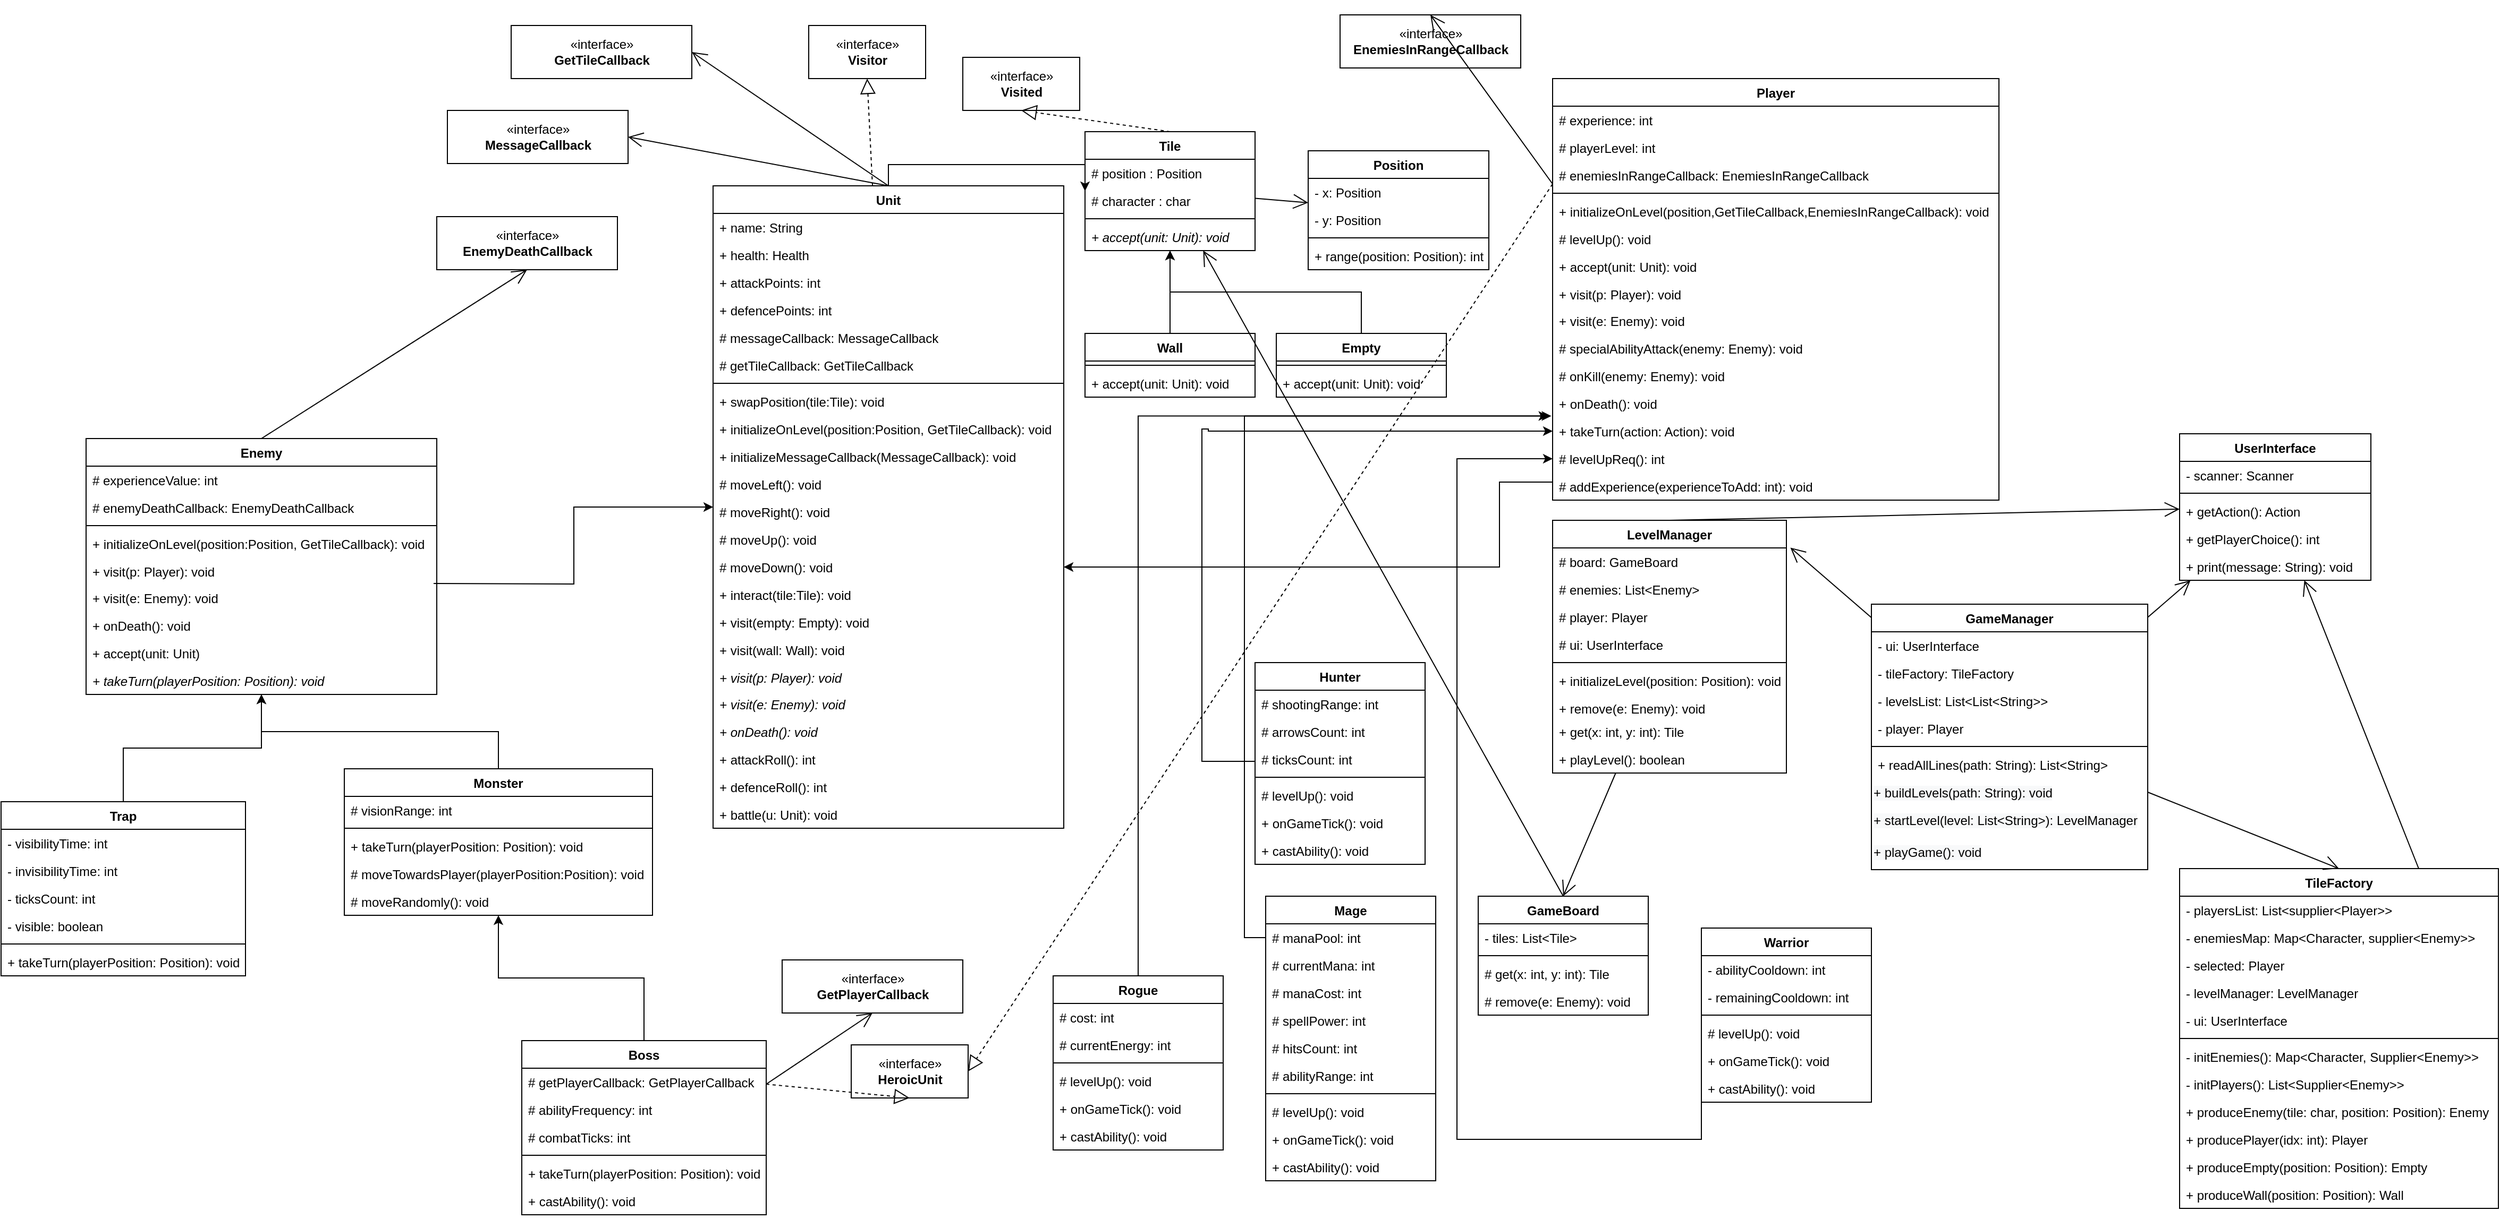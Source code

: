<mxfile version="20.2.2" type="github">
  <diagram id="C5RBs43oDa-KdzZeNtuy" name="Page-1">
    <mxGraphModel dx="3114" dy="611" grid="1" gridSize="10" guides="1" tooltips="1" connect="1" arrows="1" fold="1" page="1" pageScale="1" pageWidth="827" pageHeight="1169" math="0" shadow="0">
      <root>
        <mxCell id="WIyWlLk6GJQsqaUBKTNV-0" />
        <mxCell id="WIyWlLk6GJQsqaUBKTNV-1" parent="WIyWlLk6GJQsqaUBKTNV-0" />
        <mxCell id="JuZ7l4JtfOOF57a4JMXo-0" value="UserInterface" style="swimlane;fontStyle=1;align=center;verticalAlign=top;childLayout=stackLayout;horizontal=1;startSize=26;horizontalStack=0;resizeParent=1;resizeParentMax=0;resizeLast=0;collapsible=1;marginBottom=0;" parent="WIyWlLk6GJQsqaUBKTNV-1" vertex="1">
          <mxGeometry x="900" y="424.5" width="180" height="138" as="geometry" />
        </mxCell>
        <mxCell id="JuZ7l4JtfOOF57a4JMXo-1" value="- scanner: Scanner" style="text;strokeColor=none;fillColor=none;align=left;verticalAlign=top;spacingLeft=4;spacingRight=4;overflow=hidden;rotatable=0;points=[[0,0.5],[1,0.5]];portConstraint=eastwest;" parent="JuZ7l4JtfOOF57a4JMXo-0" vertex="1">
          <mxGeometry y="26" width="180" height="26" as="geometry" />
        </mxCell>
        <mxCell id="JuZ7l4JtfOOF57a4JMXo-2" value="" style="line;strokeWidth=1;fillColor=none;align=left;verticalAlign=middle;spacingTop=-1;spacingLeft=3;spacingRight=3;rotatable=0;labelPosition=right;points=[];portConstraint=eastwest;" parent="JuZ7l4JtfOOF57a4JMXo-0" vertex="1">
          <mxGeometry y="52" width="180" height="8" as="geometry" />
        </mxCell>
        <mxCell id="JuZ7l4JtfOOF57a4JMXo-3" value="+ getAction(): Action" style="text;strokeColor=none;fillColor=none;align=left;verticalAlign=top;spacingLeft=4;spacingRight=4;overflow=hidden;rotatable=0;points=[[0,0.5],[1,0.5]];portConstraint=eastwest;" parent="JuZ7l4JtfOOF57a4JMXo-0" vertex="1">
          <mxGeometry y="60" width="180" height="26" as="geometry" />
        </mxCell>
        <mxCell id="w7Uf0957tQtptZ1RANwG-101" value="+ getPlayerChoice(): int" style="text;strokeColor=none;fillColor=none;align=left;verticalAlign=top;spacingLeft=4;spacingRight=4;overflow=hidden;rotatable=0;points=[[0,0.5],[1,0.5]];portConstraint=eastwest;" vertex="1" parent="JuZ7l4JtfOOF57a4JMXo-0">
          <mxGeometry y="86" width="180" height="26" as="geometry" />
        </mxCell>
        <mxCell id="w7Uf0957tQtptZ1RANwG-102" value="+ print(message: String): void" style="text;strokeColor=none;fillColor=none;align=left;verticalAlign=top;spacingLeft=4;spacingRight=4;overflow=hidden;rotatable=0;points=[[0,0.5],[1,0.5]];portConstraint=eastwest;" vertex="1" parent="JuZ7l4JtfOOF57a4JMXo-0">
          <mxGeometry y="112" width="180" height="26" as="geometry" />
        </mxCell>
        <mxCell id="JuZ7l4JtfOOF57a4JMXo-8" value="GameBoard" style="swimlane;fontStyle=1;align=center;verticalAlign=top;childLayout=stackLayout;horizontal=1;startSize=26;horizontalStack=0;resizeParent=1;resizeParentMax=0;resizeLast=0;collapsible=1;marginBottom=0;" parent="WIyWlLk6GJQsqaUBKTNV-1" vertex="1">
          <mxGeometry x="240" y="860" width="160" height="112" as="geometry" />
        </mxCell>
        <mxCell id="JuZ7l4JtfOOF57a4JMXo-9" value="- tiles: List&lt;Tile&gt;" style="text;strokeColor=none;fillColor=none;align=left;verticalAlign=top;spacingLeft=4;spacingRight=4;overflow=hidden;rotatable=0;points=[[0,0.5],[1,0.5]];portConstraint=eastwest;" parent="JuZ7l4JtfOOF57a4JMXo-8" vertex="1">
          <mxGeometry y="26" width="160" height="26" as="geometry" />
        </mxCell>
        <mxCell id="JuZ7l4JtfOOF57a4JMXo-10" value="" style="line;strokeWidth=1;fillColor=none;align=left;verticalAlign=middle;spacingTop=-1;spacingLeft=3;spacingRight=3;rotatable=0;labelPosition=right;points=[];portConstraint=eastwest;" parent="JuZ7l4JtfOOF57a4JMXo-8" vertex="1">
          <mxGeometry y="52" width="160" height="8" as="geometry" />
        </mxCell>
        <mxCell id="w7Uf0957tQtptZ1RANwG-79" value="# get(x: int, y: int): Tile" style="text;strokeColor=none;fillColor=none;align=left;verticalAlign=top;spacingLeft=4;spacingRight=4;overflow=hidden;rotatable=0;points=[[0,0.5],[1,0.5]];portConstraint=eastwest;" vertex="1" parent="JuZ7l4JtfOOF57a4JMXo-8">
          <mxGeometry y="60" width="160" height="26" as="geometry" />
        </mxCell>
        <mxCell id="JuZ7l4JtfOOF57a4JMXo-11" value="# remove(e: Enemy): void" style="text;strokeColor=none;fillColor=none;align=left;verticalAlign=top;spacingLeft=4;spacingRight=4;overflow=hidden;rotatable=0;points=[[0,0.5],[1,0.5]];portConstraint=eastwest;" parent="JuZ7l4JtfOOF57a4JMXo-8" vertex="1">
          <mxGeometry y="86" width="160" height="26" as="geometry" />
        </mxCell>
        <mxCell id="JuZ7l4JtfOOF57a4JMXo-12" value="GameManager" style="swimlane;fontStyle=1;align=center;verticalAlign=top;childLayout=stackLayout;horizontal=1;startSize=26;horizontalStack=0;resizeParent=1;resizeParentMax=0;resizeLast=0;collapsible=1;marginBottom=0;" parent="WIyWlLk6GJQsqaUBKTNV-1" vertex="1">
          <mxGeometry x="610" y="585" width="260" height="250" as="geometry" />
        </mxCell>
        <mxCell id="JuZ7l4JtfOOF57a4JMXo-13" value="- ui: UserInterface" style="text;strokeColor=none;fillColor=none;align=left;verticalAlign=top;spacingLeft=4;spacingRight=4;overflow=hidden;rotatable=0;points=[[0,0.5],[1,0.5]];portConstraint=eastwest;" parent="JuZ7l4JtfOOF57a4JMXo-12" vertex="1">
          <mxGeometry y="26" width="260" height="26" as="geometry" />
        </mxCell>
        <mxCell id="w7Uf0957tQtptZ1RANwG-86" value="- tileFactory: TileFactory" style="text;strokeColor=none;fillColor=none;align=left;verticalAlign=top;spacingLeft=4;spacingRight=4;overflow=hidden;rotatable=0;points=[[0,0.5],[1,0.5]];portConstraint=eastwest;" vertex="1" parent="JuZ7l4JtfOOF57a4JMXo-12">
          <mxGeometry y="52" width="260" height="26" as="geometry" />
        </mxCell>
        <mxCell id="w7Uf0957tQtptZ1RANwG-87" value="- levelsList: List&lt;List&lt;String&gt;&gt;" style="text;strokeColor=none;fillColor=none;align=left;verticalAlign=top;spacingLeft=4;spacingRight=4;overflow=hidden;rotatable=0;points=[[0,0.5],[1,0.5]];portConstraint=eastwest;" vertex="1" parent="JuZ7l4JtfOOF57a4JMXo-12">
          <mxGeometry y="78" width="260" height="26" as="geometry" />
        </mxCell>
        <mxCell id="w7Uf0957tQtptZ1RANwG-88" value="- player: Player" style="text;strokeColor=none;fillColor=none;align=left;verticalAlign=top;spacingLeft=4;spacingRight=4;overflow=hidden;rotatable=0;points=[[0,0.5],[1,0.5]];portConstraint=eastwest;" vertex="1" parent="JuZ7l4JtfOOF57a4JMXo-12">
          <mxGeometry y="104" width="260" height="26" as="geometry" />
        </mxCell>
        <mxCell id="JuZ7l4JtfOOF57a4JMXo-14" value="" style="line;strokeWidth=1;fillColor=none;align=left;verticalAlign=middle;spacingTop=-1;spacingLeft=3;spacingRight=3;rotatable=0;labelPosition=right;points=[];portConstraint=eastwest;" parent="JuZ7l4JtfOOF57a4JMXo-12" vertex="1">
          <mxGeometry y="130" width="260" height="8" as="geometry" />
        </mxCell>
        <mxCell id="JuZ7l4JtfOOF57a4JMXo-15" value="+ readAllLines(path: String): List&lt;String&gt;" style="text;strokeColor=none;fillColor=none;align=left;verticalAlign=top;spacingLeft=4;spacingRight=4;overflow=hidden;rotatable=0;points=[[0,0.5],[1,0.5]];portConstraint=eastwest;" parent="JuZ7l4JtfOOF57a4JMXo-12" vertex="1">
          <mxGeometry y="138" width="260" height="26" as="geometry" />
        </mxCell>
        <mxCell id="w7Uf0957tQtptZ1RANwG-89" value="&lt;span style=&quot;color: rgb(0, 0, 0); font-family: Helvetica; font-size: 12px; font-style: normal; font-variant-ligatures: normal; font-variant-caps: normal; font-weight: 400; letter-spacing: normal; orphans: 2; text-align: left; text-indent: 0px; text-transform: none; widows: 2; word-spacing: 0px; -webkit-text-stroke-width: 0px; background-color: rgb(248, 249, 250); text-decoration-thickness: initial; text-decoration-style: initial; text-decoration-color: initial; float: none; display: inline !important;&quot;&gt;+ buildLevels(path: String): void&lt;/span&gt;" style="text;whiteSpace=wrap;html=1;" vertex="1" parent="JuZ7l4JtfOOF57a4JMXo-12">
          <mxGeometry y="164" width="260" height="26" as="geometry" />
        </mxCell>
        <mxCell id="w7Uf0957tQtptZ1RANwG-90" value="&lt;span style=&quot;color: rgb(0, 0, 0); font-family: Helvetica; font-size: 12px; font-style: normal; font-variant-ligatures: normal; font-variant-caps: normal; font-weight: 400; letter-spacing: normal; orphans: 2; text-align: left; text-indent: 0px; text-transform: none; widows: 2; word-spacing: 0px; -webkit-text-stroke-width: 0px; background-color: rgb(248, 249, 250); text-decoration-thickness: initial; text-decoration-style: initial; text-decoration-color: initial; float: none; display: inline !important;&quot;&gt;+ startLevel(level: List&amp;lt;String&amp;gt;): LevelManager&lt;/span&gt;" style="text;whiteSpace=wrap;html=1;" vertex="1" parent="JuZ7l4JtfOOF57a4JMXo-12">
          <mxGeometry y="190" width="260" height="30" as="geometry" />
        </mxCell>
        <mxCell id="w7Uf0957tQtptZ1RANwG-91" value="&lt;span style=&quot;color: rgb(0, 0, 0); font-family: Helvetica; font-size: 12px; font-style: normal; font-variant-ligatures: normal; font-variant-caps: normal; font-weight: 400; letter-spacing: normal; orphans: 2; text-align: left; text-indent: 0px; text-transform: none; widows: 2; word-spacing: 0px; -webkit-text-stroke-width: 0px; background-color: rgb(248, 249, 250); text-decoration-thickness: initial; text-decoration-style: initial; text-decoration-color: initial; float: none; display: inline !important;&quot;&gt;+ playGame(): void&lt;/span&gt;" style="text;whiteSpace=wrap;html=1;" vertex="1" parent="JuZ7l4JtfOOF57a4JMXo-12">
          <mxGeometry y="220" width="260" height="30" as="geometry" />
        </mxCell>
        <mxCell id="JuZ7l4JtfOOF57a4JMXo-16" value="LevelManager" style="swimlane;fontStyle=1;align=center;verticalAlign=top;childLayout=stackLayout;horizontal=1;startSize=26;horizontalStack=0;resizeParent=1;resizeParentMax=0;resizeLast=0;collapsible=1;marginBottom=0;" parent="WIyWlLk6GJQsqaUBKTNV-1" vertex="1">
          <mxGeometry x="310" y="506" width="220" height="238" as="geometry" />
        </mxCell>
        <mxCell id="JuZ7l4JtfOOF57a4JMXo-17" value="# board: GameBoard" style="text;strokeColor=none;fillColor=none;align=left;verticalAlign=top;spacingLeft=4;spacingRight=4;overflow=hidden;rotatable=0;points=[[0,0.5],[1,0.5]];portConstraint=eastwest;" parent="JuZ7l4JtfOOF57a4JMXo-16" vertex="1">
          <mxGeometry y="26" width="220" height="26" as="geometry" />
        </mxCell>
        <mxCell id="w7Uf0957tQtptZ1RANwG-83" value="# enemies: List&lt;Enemy&gt;" style="text;strokeColor=none;fillColor=none;align=left;verticalAlign=top;spacingLeft=4;spacingRight=4;overflow=hidden;rotatable=0;points=[[0,0.5],[1,0.5]];portConstraint=eastwest;" vertex="1" parent="JuZ7l4JtfOOF57a4JMXo-16">
          <mxGeometry y="52" width="220" height="26" as="geometry" />
        </mxCell>
        <mxCell id="w7Uf0957tQtptZ1RANwG-84" value="# player: Player" style="text;strokeColor=none;fillColor=none;align=left;verticalAlign=top;spacingLeft=4;spacingRight=4;overflow=hidden;rotatable=0;points=[[0,0.5],[1,0.5]];portConstraint=eastwest;" vertex="1" parent="JuZ7l4JtfOOF57a4JMXo-16">
          <mxGeometry y="78" width="220" height="26" as="geometry" />
        </mxCell>
        <mxCell id="w7Uf0957tQtptZ1RANwG-85" value="# ui: UserInterface" style="text;strokeColor=none;fillColor=none;align=left;verticalAlign=top;spacingLeft=4;spacingRight=4;overflow=hidden;rotatable=0;points=[[0,0.5],[1,0.5]];portConstraint=eastwest;" vertex="1" parent="JuZ7l4JtfOOF57a4JMXo-16">
          <mxGeometry y="104" width="220" height="26" as="geometry" />
        </mxCell>
        <mxCell id="JuZ7l4JtfOOF57a4JMXo-18" value="" style="line;strokeWidth=1;fillColor=none;align=left;verticalAlign=middle;spacingTop=-1;spacingLeft=3;spacingRight=3;rotatable=0;labelPosition=right;points=[];portConstraint=eastwest;" parent="JuZ7l4JtfOOF57a4JMXo-16" vertex="1">
          <mxGeometry y="130" width="220" height="8" as="geometry" />
        </mxCell>
        <mxCell id="JuZ7l4JtfOOF57a4JMXo-19" value="+ initializeLevel(position: Position): void" style="text;strokeColor=none;fillColor=none;align=left;verticalAlign=top;spacingLeft=4;spacingRight=4;overflow=hidden;rotatable=0;points=[[0,0.5],[1,0.5]];portConstraint=eastwest;" parent="JuZ7l4JtfOOF57a4JMXo-16" vertex="1">
          <mxGeometry y="138" width="220" height="26" as="geometry" />
        </mxCell>
        <mxCell id="w7Uf0957tQtptZ1RANwG-80" value="+ remove(e: Enemy): void" style="text;strokeColor=none;fillColor=none;align=left;verticalAlign=top;spacingLeft=4;spacingRight=4;overflow=hidden;rotatable=0;points=[[0,0.5],[1,0.5]];portConstraint=eastwest;" vertex="1" parent="JuZ7l4JtfOOF57a4JMXo-16">
          <mxGeometry y="164" width="220" height="22" as="geometry" />
        </mxCell>
        <mxCell id="w7Uf0957tQtptZ1RANwG-81" value="+ get(x: int, y: int): Tile" style="text;strokeColor=none;fillColor=none;align=left;verticalAlign=top;spacingLeft=4;spacingRight=4;overflow=hidden;rotatable=0;points=[[0,0.5],[1,0.5]];portConstraint=eastwest;" vertex="1" parent="JuZ7l4JtfOOF57a4JMXo-16">
          <mxGeometry y="186" width="220" height="26" as="geometry" />
        </mxCell>
        <mxCell id="w7Uf0957tQtptZ1RANwG-82" value="+ playLevel(): boolean" style="text;strokeColor=none;fillColor=none;align=left;verticalAlign=top;spacingLeft=4;spacingRight=4;overflow=hidden;rotatable=0;points=[[0,0.5],[1,0.5]];portConstraint=eastwest;" vertex="1" parent="JuZ7l4JtfOOF57a4JMXo-16">
          <mxGeometry y="212" width="220" height="26" as="geometry" />
        </mxCell>
        <mxCell id="JuZ7l4JtfOOF57a4JMXo-20" value="Position" style="swimlane;fontStyle=1;align=center;verticalAlign=top;childLayout=stackLayout;horizontal=1;startSize=26;horizontalStack=0;resizeParent=1;resizeParentMax=0;resizeLast=0;collapsible=1;marginBottom=0;" parent="WIyWlLk6GJQsqaUBKTNV-1" vertex="1">
          <mxGeometry x="80" y="158" width="170" height="112" as="geometry" />
        </mxCell>
        <mxCell id="JuZ7l4JtfOOF57a4JMXo-21" value="- x: Position" style="text;strokeColor=none;fillColor=none;align=left;verticalAlign=top;spacingLeft=4;spacingRight=4;overflow=hidden;rotatable=0;points=[[0,0.5],[1,0.5]];portConstraint=eastwest;" parent="JuZ7l4JtfOOF57a4JMXo-20" vertex="1">
          <mxGeometry y="26" width="170" height="26" as="geometry" />
        </mxCell>
        <mxCell id="w7Uf0957tQtptZ1RANwG-0" value="- y: Position" style="text;strokeColor=none;fillColor=none;align=left;verticalAlign=top;spacingLeft=4;spacingRight=4;overflow=hidden;rotatable=0;points=[[0,0.5],[1,0.5]];portConstraint=eastwest;" vertex="1" parent="JuZ7l4JtfOOF57a4JMXo-20">
          <mxGeometry y="52" width="170" height="26" as="geometry" />
        </mxCell>
        <mxCell id="JuZ7l4JtfOOF57a4JMXo-22" value="" style="line;strokeWidth=1;fillColor=none;align=left;verticalAlign=middle;spacingTop=-1;spacingLeft=3;spacingRight=3;rotatable=0;labelPosition=right;points=[];portConstraint=eastwest;" parent="JuZ7l4JtfOOF57a4JMXo-20" vertex="1">
          <mxGeometry y="78" width="170" height="8" as="geometry" />
        </mxCell>
        <mxCell id="JuZ7l4JtfOOF57a4JMXo-23" value="+ range(position: Position): int" style="text;strokeColor=none;fillColor=none;align=left;verticalAlign=top;spacingLeft=4;spacingRight=4;overflow=hidden;rotatable=0;points=[[0,0.5],[1,0.5]];portConstraint=eastwest;" parent="JuZ7l4JtfOOF57a4JMXo-20" vertex="1">
          <mxGeometry y="86" width="170" height="26" as="geometry" />
        </mxCell>
        <mxCell id="JuZ7l4JtfOOF57a4JMXo-24" value="Tile" style="swimlane;fontStyle=1;align=center;verticalAlign=top;childLayout=stackLayout;horizontal=1;startSize=26;horizontalStack=0;resizeParent=1;resizeParentMax=0;resizeLast=0;collapsible=1;marginBottom=0;" parent="WIyWlLk6GJQsqaUBKTNV-1" vertex="1">
          <mxGeometry x="-130" y="140" width="160" height="112" as="geometry" />
        </mxCell>
        <mxCell id="JuZ7l4JtfOOF57a4JMXo-25" value="# position : Position" style="text;strokeColor=none;fillColor=none;align=left;verticalAlign=top;spacingLeft=4;spacingRight=4;overflow=hidden;rotatable=0;points=[[0,0.5],[1,0.5]];portConstraint=eastwest;" parent="JuZ7l4JtfOOF57a4JMXo-24" vertex="1">
          <mxGeometry y="26" width="160" height="26" as="geometry" />
        </mxCell>
        <mxCell id="JuZ7l4JtfOOF57a4JMXo-131" value="# character : char" style="text;strokeColor=none;fillColor=none;align=left;verticalAlign=top;spacingLeft=4;spacingRight=4;overflow=hidden;rotatable=0;points=[[0,0.5],[1,0.5]];portConstraint=eastwest;" parent="JuZ7l4JtfOOF57a4JMXo-24" vertex="1">
          <mxGeometry y="52" width="160" height="26" as="geometry" />
        </mxCell>
        <mxCell id="JuZ7l4JtfOOF57a4JMXo-26" value="" style="line;strokeWidth=1;fillColor=none;align=left;verticalAlign=middle;spacingTop=-1;spacingLeft=3;spacingRight=3;rotatable=0;labelPosition=right;points=[];portConstraint=eastwest;" parent="JuZ7l4JtfOOF57a4JMXo-24" vertex="1">
          <mxGeometry y="78" width="160" height="8" as="geometry" />
        </mxCell>
        <mxCell id="JuZ7l4JtfOOF57a4JMXo-27" value="+ accept(unit: Unit): void" style="text;strokeColor=none;fillColor=none;align=left;verticalAlign=top;spacingLeft=4;spacingRight=4;overflow=hidden;rotatable=0;points=[[0,0.5],[1,0.5]];portConstraint=eastwest;fontStyle=2" parent="JuZ7l4JtfOOF57a4JMXo-24" vertex="1">
          <mxGeometry y="86" width="160" height="26" as="geometry" />
        </mxCell>
        <mxCell id="JuZ7l4JtfOOF57a4JMXo-28" value="TileFactory" style="swimlane;fontStyle=1;align=center;verticalAlign=top;childLayout=stackLayout;horizontal=1;startSize=26;horizontalStack=0;resizeParent=1;resizeParentMax=0;resizeLast=0;collapsible=1;marginBottom=0;" parent="WIyWlLk6GJQsqaUBKTNV-1" vertex="1">
          <mxGeometry x="900" y="834" width="300" height="320" as="geometry" />
        </mxCell>
        <mxCell id="w7Uf0957tQtptZ1RANwG-94" value="- playersList: List&lt;supplier&lt;Player&gt;&gt;" style="text;strokeColor=none;fillColor=none;align=left;verticalAlign=top;spacingLeft=4;spacingRight=4;overflow=hidden;rotatable=0;points=[[0,0.5],[1,0.5]];portConstraint=eastwest;" vertex="1" parent="JuZ7l4JtfOOF57a4JMXo-28">
          <mxGeometry y="26" width="300" height="26" as="geometry" />
        </mxCell>
        <mxCell id="w7Uf0957tQtptZ1RANwG-95" value="- enemiesMap: Map&lt;Character, supplier&lt;Enemy&gt;&gt;" style="text;strokeColor=none;fillColor=none;align=left;verticalAlign=top;spacingLeft=4;spacingRight=4;overflow=hidden;rotatable=0;points=[[0,0.5],[1,0.5]];portConstraint=eastwest;" vertex="1" parent="JuZ7l4JtfOOF57a4JMXo-28">
          <mxGeometry y="52" width="300" height="26" as="geometry" />
        </mxCell>
        <mxCell id="JuZ7l4JtfOOF57a4JMXo-29" value="- selected: Player" style="text;strokeColor=none;fillColor=none;align=left;verticalAlign=top;spacingLeft=4;spacingRight=4;overflow=hidden;rotatable=0;points=[[0,0.5],[1,0.5]];portConstraint=eastwest;" parent="JuZ7l4JtfOOF57a4JMXo-28" vertex="1">
          <mxGeometry y="78" width="300" height="26" as="geometry" />
        </mxCell>
        <mxCell id="w7Uf0957tQtptZ1RANwG-92" value="- levelManager: LevelManager" style="text;strokeColor=none;fillColor=none;align=left;verticalAlign=top;spacingLeft=4;spacingRight=4;overflow=hidden;rotatable=0;points=[[0,0.5],[1,0.5]];portConstraint=eastwest;" vertex="1" parent="JuZ7l4JtfOOF57a4JMXo-28">
          <mxGeometry y="104" width="300" height="26" as="geometry" />
        </mxCell>
        <mxCell id="w7Uf0957tQtptZ1RANwG-93" value="- ui: UserInterface" style="text;strokeColor=none;fillColor=none;align=left;verticalAlign=top;spacingLeft=4;spacingRight=4;overflow=hidden;rotatable=0;points=[[0,0.5],[1,0.5]];portConstraint=eastwest;" vertex="1" parent="JuZ7l4JtfOOF57a4JMXo-28">
          <mxGeometry y="130" width="300" height="26" as="geometry" />
        </mxCell>
        <mxCell id="JuZ7l4JtfOOF57a4JMXo-30" value="" style="line;strokeWidth=1;fillColor=none;align=left;verticalAlign=middle;spacingTop=-1;spacingLeft=3;spacingRight=3;rotatable=0;labelPosition=right;points=[];portConstraint=eastwest;" parent="JuZ7l4JtfOOF57a4JMXo-28" vertex="1">
          <mxGeometry y="156" width="300" height="8" as="geometry" />
        </mxCell>
        <mxCell id="JuZ7l4JtfOOF57a4JMXo-31" value="- initEnemies(): Map&lt;Character, Supplier&lt;Enemy&gt;&gt;" style="text;strokeColor=none;fillColor=none;align=left;verticalAlign=top;spacingLeft=4;spacingRight=4;overflow=hidden;rotatable=0;points=[[0,0.5],[1,0.5]];portConstraint=eastwest;" parent="JuZ7l4JtfOOF57a4JMXo-28" vertex="1">
          <mxGeometry y="164" width="300" height="26" as="geometry" />
        </mxCell>
        <mxCell id="w7Uf0957tQtptZ1RANwG-96" value="- initPlayers(): List&lt;Supplier&lt;Enemy&gt;&gt;" style="text;strokeColor=none;fillColor=none;align=left;verticalAlign=top;spacingLeft=4;spacingRight=4;overflow=hidden;rotatable=0;points=[[0,0.5],[1,0.5]];portConstraint=eastwest;" vertex="1" parent="JuZ7l4JtfOOF57a4JMXo-28">
          <mxGeometry y="190" width="300" height="26" as="geometry" />
        </mxCell>
        <mxCell id="w7Uf0957tQtptZ1RANwG-97" value="+ produceEnemy(tile: char, position: Position): Enemy" style="text;strokeColor=none;fillColor=none;align=left;verticalAlign=top;spacingLeft=4;spacingRight=4;overflow=hidden;rotatable=0;points=[[0,0.5],[1,0.5]];portConstraint=eastwest;" vertex="1" parent="JuZ7l4JtfOOF57a4JMXo-28">
          <mxGeometry y="216" width="300" height="26" as="geometry" />
        </mxCell>
        <mxCell id="w7Uf0957tQtptZ1RANwG-98" value="+ producePlayer(idx: int): Player" style="text;strokeColor=none;fillColor=none;align=left;verticalAlign=top;spacingLeft=4;spacingRight=4;overflow=hidden;rotatable=0;points=[[0,0.5],[1,0.5]];portConstraint=eastwest;" vertex="1" parent="JuZ7l4JtfOOF57a4JMXo-28">
          <mxGeometry y="242" width="300" height="26" as="geometry" />
        </mxCell>
        <mxCell id="w7Uf0957tQtptZ1RANwG-99" value="+ produceEmpty(position: Position): Empty" style="text;strokeColor=none;fillColor=none;align=left;verticalAlign=top;spacingLeft=4;spacingRight=4;overflow=hidden;rotatable=0;points=[[0,0.5],[1,0.5]];portConstraint=eastwest;" vertex="1" parent="JuZ7l4JtfOOF57a4JMXo-28">
          <mxGeometry y="268" width="300" height="26" as="geometry" />
        </mxCell>
        <mxCell id="w7Uf0957tQtptZ1RANwG-100" value="+ produceWall(position: Position): Wall" style="text;strokeColor=none;fillColor=none;align=left;verticalAlign=top;spacingLeft=4;spacingRight=4;overflow=hidden;rotatable=0;points=[[0,0.5],[1,0.5]];portConstraint=eastwest;" vertex="1" parent="JuZ7l4JtfOOF57a4JMXo-28">
          <mxGeometry y="294" width="300" height="26" as="geometry" />
        </mxCell>
        <mxCell id="JuZ7l4JtfOOF57a4JMXo-32" value="«interface»&lt;br&gt;&lt;b&gt;EnemiesInRangeCallback&lt;/b&gt;" style="html=1;" parent="WIyWlLk6GJQsqaUBKTNV-1" vertex="1">
          <mxGeometry x="110" y="30" width="170" height="50" as="geometry" />
        </mxCell>
        <mxCell id="JuZ7l4JtfOOF57a4JMXo-33" value="«interface»&lt;br&gt;&lt;b&gt;EnemyDeathCallback&lt;/b&gt;" style="html=1;" parent="WIyWlLk6GJQsqaUBKTNV-1" vertex="1">
          <mxGeometry x="-740" y="220" width="170" height="50" as="geometry" />
        </mxCell>
        <mxCell id="JuZ7l4JtfOOF57a4JMXo-34" value="«interface»&lt;br&gt;&lt;b&gt;GetPlayerCallback&lt;/b&gt;" style="html=1;" parent="WIyWlLk6GJQsqaUBKTNV-1" vertex="1">
          <mxGeometry x="-415" y="920" width="170" height="50" as="geometry" />
        </mxCell>
        <mxCell id="JuZ7l4JtfOOF57a4JMXo-35" value="«interface»&lt;br&gt;&lt;b&gt;GetTileCallback&lt;/b&gt;" style="html=1;" parent="WIyWlLk6GJQsqaUBKTNV-1" vertex="1">
          <mxGeometry x="-670" y="40" width="170" height="50" as="geometry" />
        </mxCell>
        <mxCell id="JuZ7l4JtfOOF57a4JMXo-36" value="«interface»&lt;br&gt;&lt;b&gt;MessageCallback&lt;/b&gt;" style="html=1;" parent="WIyWlLk6GJQsqaUBKTNV-1" vertex="1">
          <mxGeometry x="-730" y="120" width="170" height="50" as="geometry" />
        </mxCell>
        <mxCell id="JuZ7l4JtfOOF57a4JMXo-112" style="edgeStyle=orthogonalEdgeStyle;rounded=0;orthogonalLoop=1;jettySize=auto;html=1;exitX=0.5;exitY=0;exitDx=0;exitDy=0;" parent="WIyWlLk6GJQsqaUBKTNV-1" source="JuZ7l4JtfOOF57a4JMXo-47" target="JuZ7l4JtfOOF57a4JMXo-24" edge="1">
          <mxGeometry relative="1" as="geometry" />
        </mxCell>
        <mxCell id="JuZ7l4JtfOOF57a4JMXo-47" value="Unit" style="swimlane;fontStyle=1;align=center;verticalAlign=top;childLayout=stackLayout;horizontal=1;startSize=26;horizontalStack=0;resizeParent=1;resizeParentMax=0;resizeLast=0;collapsible=1;marginBottom=0;" parent="WIyWlLk6GJQsqaUBKTNV-1" vertex="1">
          <mxGeometry x="-480" y="191" width="330" height="605" as="geometry" />
        </mxCell>
        <mxCell id="JuZ7l4JtfOOF57a4JMXo-48" value="+ name: String" style="text;strokeColor=none;fillColor=none;align=left;verticalAlign=top;spacingLeft=4;spacingRight=4;overflow=hidden;rotatable=0;points=[[0,0.5],[1,0.5]];portConstraint=eastwest;" parent="JuZ7l4JtfOOF57a4JMXo-47" vertex="1">
          <mxGeometry y="26" width="330" height="26" as="geometry" />
        </mxCell>
        <mxCell id="w7Uf0957tQtptZ1RANwG-4" value="+ health: Health" style="text;strokeColor=none;fillColor=none;align=left;verticalAlign=top;spacingLeft=4;spacingRight=4;overflow=hidden;rotatable=0;points=[[0,0.5],[1,0.5]];portConstraint=eastwest;" vertex="1" parent="JuZ7l4JtfOOF57a4JMXo-47">
          <mxGeometry y="52" width="330" height="26" as="geometry" />
        </mxCell>
        <mxCell id="w7Uf0957tQtptZ1RANwG-6" value="+ attackPoints: int" style="text;strokeColor=none;fillColor=none;align=left;verticalAlign=top;spacingLeft=4;spacingRight=4;overflow=hidden;rotatable=0;points=[[0,0.5],[1,0.5]];portConstraint=eastwest;" vertex="1" parent="JuZ7l4JtfOOF57a4JMXo-47">
          <mxGeometry y="78" width="330" height="26" as="geometry" />
        </mxCell>
        <mxCell id="w7Uf0957tQtptZ1RANwG-7" value="+ defencePoints: int" style="text;strokeColor=none;fillColor=none;align=left;verticalAlign=top;spacingLeft=4;spacingRight=4;overflow=hidden;rotatable=0;points=[[0,0.5],[1,0.5]];portConstraint=eastwest;" vertex="1" parent="JuZ7l4JtfOOF57a4JMXo-47">
          <mxGeometry y="104" width="330" height="26" as="geometry" />
        </mxCell>
        <mxCell id="w7Uf0957tQtptZ1RANwG-9" value="# messageCallback: MessageCallback" style="text;strokeColor=none;fillColor=none;align=left;verticalAlign=top;spacingLeft=4;spacingRight=4;overflow=hidden;rotatable=0;points=[[0,0.5],[1,0.5]];portConstraint=eastwest;" vertex="1" parent="JuZ7l4JtfOOF57a4JMXo-47">
          <mxGeometry y="130" width="330" height="26" as="geometry" />
        </mxCell>
        <mxCell id="w7Uf0957tQtptZ1RANwG-8" value="# getTileCallback: GetTileCallback" style="text;strokeColor=none;fillColor=none;align=left;verticalAlign=top;spacingLeft=4;spacingRight=4;overflow=hidden;rotatable=0;points=[[0,0.5],[1,0.5]];portConstraint=eastwest;" vertex="1" parent="JuZ7l4JtfOOF57a4JMXo-47">
          <mxGeometry y="156" width="330" height="26" as="geometry" />
        </mxCell>
        <mxCell id="JuZ7l4JtfOOF57a4JMXo-49" value="" style="line;strokeWidth=1;fillColor=none;align=left;verticalAlign=middle;spacingTop=-1;spacingLeft=3;spacingRight=3;rotatable=0;labelPosition=right;points=[];portConstraint=eastwest;" parent="JuZ7l4JtfOOF57a4JMXo-47" vertex="1">
          <mxGeometry y="182" width="330" height="8" as="geometry" />
        </mxCell>
        <mxCell id="JuZ7l4JtfOOF57a4JMXo-50" value="+ swapPosition(tile:Tile): void" style="text;strokeColor=none;fillColor=none;align=left;verticalAlign=top;spacingLeft=4;spacingRight=4;overflow=hidden;rotatable=0;points=[[0,0.5],[1,0.5]];portConstraint=eastwest;" parent="JuZ7l4JtfOOF57a4JMXo-47" vertex="1">
          <mxGeometry y="190" width="330" height="26" as="geometry" />
        </mxCell>
        <mxCell id="w7Uf0957tQtptZ1RANwG-10" value="+ initializeOnLevel(position:Position, GetTileCallback): void" style="text;strokeColor=none;fillColor=none;align=left;verticalAlign=top;spacingLeft=4;spacingRight=4;overflow=hidden;rotatable=0;points=[[0,0.5],[1,0.5]];portConstraint=eastwest;" vertex="1" parent="JuZ7l4JtfOOF57a4JMXo-47">
          <mxGeometry y="216" width="330" height="26" as="geometry" />
        </mxCell>
        <mxCell id="w7Uf0957tQtptZ1RANwG-13" value="+ initializeMessageCallback(MessageCallback): void" style="text;strokeColor=none;fillColor=none;align=left;verticalAlign=top;spacingLeft=4;spacingRight=4;overflow=hidden;rotatable=0;points=[[0,0.5],[1,0.5]];portConstraint=eastwest;" vertex="1" parent="JuZ7l4JtfOOF57a4JMXo-47">
          <mxGeometry y="242" width="330" height="26" as="geometry" />
        </mxCell>
        <mxCell id="w7Uf0957tQtptZ1RANwG-18" value="# moveLeft(): void" style="text;strokeColor=none;fillColor=none;align=left;verticalAlign=top;spacingLeft=4;spacingRight=4;overflow=hidden;rotatable=0;points=[[0,0.5],[1,0.5]];portConstraint=eastwest;" vertex="1" parent="JuZ7l4JtfOOF57a4JMXo-47">
          <mxGeometry y="268" width="330" height="26" as="geometry" />
        </mxCell>
        <mxCell id="w7Uf0957tQtptZ1RANwG-16" value="# moveRight(): void" style="text;strokeColor=none;fillColor=none;align=left;verticalAlign=top;spacingLeft=4;spacingRight=4;overflow=hidden;rotatable=0;points=[[0,0.5],[1,0.5]];portConstraint=eastwest;" vertex="1" parent="JuZ7l4JtfOOF57a4JMXo-47">
          <mxGeometry y="294" width="330" height="26" as="geometry" />
        </mxCell>
        <mxCell id="w7Uf0957tQtptZ1RANwG-17" value="# moveUp(): void" style="text;strokeColor=none;fillColor=none;align=left;verticalAlign=top;spacingLeft=4;spacingRight=4;overflow=hidden;rotatable=0;points=[[0,0.5],[1,0.5]];portConstraint=eastwest;" vertex="1" parent="JuZ7l4JtfOOF57a4JMXo-47">
          <mxGeometry y="320" width="330" height="26" as="geometry" />
        </mxCell>
        <mxCell id="w7Uf0957tQtptZ1RANwG-15" value="# moveDown(): void" style="text;strokeColor=none;fillColor=none;align=left;verticalAlign=top;spacingLeft=4;spacingRight=4;overflow=hidden;rotatable=0;points=[[0,0.5],[1,0.5]];portConstraint=eastwest;" vertex="1" parent="JuZ7l4JtfOOF57a4JMXo-47">
          <mxGeometry y="346" width="330" height="26" as="geometry" />
        </mxCell>
        <mxCell id="w7Uf0957tQtptZ1RANwG-14" value="+ interact(tile:Tile): void" style="text;strokeColor=none;fillColor=none;align=left;verticalAlign=top;spacingLeft=4;spacingRight=4;overflow=hidden;rotatable=0;points=[[0,0.5],[1,0.5]];portConstraint=eastwest;" vertex="1" parent="JuZ7l4JtfOOF57a4JMXo-47">
          <mxGeometry y="372" width="330" height="26" as="geometry" />
        </mxCell>
        <mxCell id="w7Uf0957tQtptZ1RANwG-19" value="+ visit(empty: Empty): void" style="text;strokeColor=none;fillColor=none;align=left;verticalAlign=top;spacingLeft=4;spacingRight=4;overflow=hidden;rotatable=0;points=[[0,0.5],[1,0.5]];portConstraint=eastwest;" vertex="1" parent="JuZ7l4JtfOOF57a4JMXo-47">
          <mxGeometry y="398" width="330" height="26" as="geometry" />
        </mxCell>
        <mxCell id="w7Uf0957tQtptZ1RANwG-20" value="+ visit(wall: Wall): void" style="text;strokeColor=none;fillColor=none;align=left;verticalAlign=top;spacingLeft=4;spacingRight=4;overflow=hidden;rotatable=0;points=[[0,0.5],[1,0.5]];portConstraint=eastwest;" vertex="1" parent="JuZ7l4JtfOOF57a4JMXo-47">
          <mxGeometry y="424" width="330" height="26" as="geometry" />
        </mxCell>
        <mxCell id="w7Uf0957tQtptZ1RANwG-21" value="+ visit(p: Player): void" style="text;strokeColor=none;fillColor=none;align=left;verticalAlign=top;spacingLeft=4;spacingRight=4;overflow=hidden;rotatable=0;points=[[0,0.5],[1,0.5]];portConstraint=eastwest;fontStyle=2" vertex="1" parent="JuZ7l4JtfOOF57a4JMXo-47">
          <mxGeometry y="450" width="330" height="25" as="geometry" />
        </mxCell>
        <mxCell id="w7Uf0957tQtptZ1RANwG-22" value="+ visit(e: Enemy): void" style="text;strokeColor=none;fillColor=none;align=left;verticalAlign=top;spacingLeft=4;spacingRight=4;overflow=hidden;rotatable=0;points=[[0,0.5],[1,0.5]];portConstraint=eastwest;fontStyle=2" vertex="1" parent="JuZ7l4JtfOOF57a4JMXo-47">
          <mxGeometry y="475" width="330" height="26" as="geometry" />
        </mxCell>
        <mxCell id="w7Uf0957tQtptZ1RANwG-23" value="+ onDeath(): void" style="text;strokeColor=none;fillColor=none;align=left;verticalAlign=top;spacingLeft=4;spacingRight=4;overflow=hidden;rotatable=0;points=[[0,0.5],[1,0.5]];portConstraint=eastwest;fontStyle=2" vertex="1" parent="JuZ7l4JtfOOF57a4JMXo-47">
          <mxGeometry y="501" width="330" height="26" as="geometry" />
        </mxCell>
        <mxCell id="w7Uf0957tQtptZ1RANwG-24" value="+ attackRoll(): int" style="text;strokeColor=none;fillColor=none;align=left;verticalAlign=top;spacingLeft=4;spacingRight=4;overflow=hidden;rotatable=0;points=[[0,0.5],[1,0.5]];portConstraint=eastwest;" vertex="1" parent="JuZ7l4JtfOOF57a4JMXo-47">
          <mxGeometry y="527" width="330" height="26" as="geometry" />
        </mxCell>
        <mxCell id="w7Uf0957tQtptZ1RANwG-25" value="+ defenceRoll(): int" style="text;strokeColor=none;fillColor=none;align=left;verticalAlign=top;spacingLeft=4;spacingRight=4;overflow=hidden;rotatable=0;points=[[0,0.5],[1,0.5]];portConstraint=eastwest;" vertex="1" parent="JuZ7l4JtfOOF57a4JMXo-47">
          <mxGeometry y="553" width="330" height="26" as="geometry" />
        </mxCell>
        <mxCell id="w7Uf0957tQtptZ1RANwG-26" value="+ battle(u: Unit): void" style="text;strokeColor=none;fillColor=none;align=left;verticalAlign=top;spacingLeft=4;spacingRight=4;overflow=hidden;rotatable=0;points=[[0,0.5],[1,0.5]];portConstraint=eastwest;" vertex="1" parent="JuZ7l4JtfOOF57a4JMXo-47">
          <mxGeometry y="579" width="330" height="26" as="geometry" />
        </mxCell>
        <mxCell id="JuZ7l4JtfOOF57a4JMXo-110" style="edgeStyle=orthogonalEdgeStyle;rounded=0;orthogonalLoop=1;jettySize=auto;html=1;exitX=0;exitY=0.5;exitDx=0;exitDy=0;" parent="WIyWlLk6GJQsqaUBKTNV-1" source="w7Uf0957tQtptZ1RANwG-56" target="JuZ7l4JtfOOF57a4JMXo-47" edge="1">
          <mxGeometry relative="1" as="geometry">
            <mxPoint x="490" y="493" as="sourcePoint" />
            <Array as="points">
              <mxPoint x="310" y="470" />
              <mxPoint x="260" y="470" />
              <mxPoint x="260" y="550" />
            </Array>
          </mxGeometry>
        </mxCell>
        <mxCell id="JuZ7l4JtfOOF57a4JMXo-51" value="Player" style="swimlane;fontStyle=1;align=center;verticalAlign=top;childLayout=stackLayout;horizontal=1;startSize=26;horizontalStack=0;resizeParent=1;resizeParentMax=0;resizeLast=0;collapsible=1;marginBottom=0;" parent="WIyWlLk6GJQsqaUBKTNV-1" vertex="1">
          <mxGeometry x="310" y="90" width="420" height="397" as="geometry" />
        </mxCell>
        <mxCell id="JuZ7l4JtfOOF57a4JMXo-52" value="# experience: int" style="text;strokeColor=none;fillColor=none;align=left;verticalAlign=top;spacingLeft=4;spacingRight=4;overflow=hidden;rotatable=0;points=[[0,0.5],[1,0.5]];portConstraint=eastwest;" parent="JuZ7l4JtfOOF57a4JMXo-51" vertex="1">
          <mxGeometry y="26" width="420" height="26" as="geometry" />
        </mxCell>
        <mxCell id="JuZ7l4JtfOOF57a4JMXo-54" value="# playerLevel: int" style="text;strokeColor=none;fillColor=none;align=left;verticalAlign=top;spacingLeft=4;spacingRight=4;overflow=hidden;rotatable=0;points=[[0,0.5],[1,0.5]];portConstraint=eastwest;" parent="JuZ7l4JtfOOF57a4JMXo-51" vertex="1">
          <mxGeometry y="52" width="420" height="26" as="geometry" />
        </mxCell>
        <mxCell id="w7Uf0957tQtptZ1RANwG-45" value="# enemiesInRangeCallback: EnemiesInRangeCallback" style="text;strokeColor=none;fillColor=none;align=left;verticalAlign=top;spacingLeft=4;spacingRight=4;overflow=hidden;rotatable=0;points=[[0,0.5],[1,0.5]];portConstraint=eastwest;" vertex="1" parent="JuZ7l4JtfOOF57a4JMXo-51">
          <mxGeometry y="78" width="420" height="26" as="geometry" />
        </mxCell>
        <mxCell id="JuZ7l4JtfOOF57a4JMXo-53" value="" style="line;strokeWidth=1;fillColor=none;align=left;verticalAlign=middle;spacingTop=-1;spacingLeft=3;spacingRight=3;rotatable=0;labelPosition=right;points=[];portConstraint=eastwest;" parent="JuZ7l4JtfOOF57a4JMXo-51" vertex="1">
          <mxGeometry y="104" width="420" height="8" as="geometry" />
        </mxCell>
        <mxCell id="w7Uf0957tQtptZ1RANwG-46" value="+ initializeOnLevel(position,GetTileCallback,EnemiesInRangeCallback): void" style="text;strokeColor=none;fillColor=none;align=left;verticalAlign=top;spacingLeft=4;spacingRight=4;overflow=hidden;rotatable=0;points=[[0,0.5],[1,0.5]];portConstraint=eastwest;" vertex="1" parent="JuZ7l4JtfOOF57a4JMXo-51">
          <mxGeometry y="112" width="420" height="26" as="geometry" />
        </mxCell>
        <mxCell id="w7Uf0957tQtptZ1RANwG-47" value="# levelUp(): void" style="text;strokeColor=none;fillColor=none;align=left;verticalAlign=top;spacingLeft=4;spacingRight=4;overflow=hidden;rotatable=0;points=[[0,0.5],[1,0.5]];portConstraint=eastwest;" vertex="1" parent="JuZ7l4JtfOOF57a4JMXo-51">
          <mxGeometry y="138" width="420" height="26" as="geometry" />
        </mxCell>
        <mxCell id="w7Uf0957tQtptZ1RANwG-51" value="+ accept(unit: Unit): void" style="text;strokeColor=none;fillColor=none;align=left;verticalAlign=top;spacingLeft=4;spacingRight=4;overflow=hidden;rotatable=0;points=[[0,0.5],[1,0.5]];portConstraint=eastwest;fontStyle=0" vertex="1" parent="JuZ7l4JtfOOF57a4JMXo-51">
          <mxGeometry y="164" width="420" height="26" as="geometry" />
        </mxCell>
        <mxCell id="w7Uf0957tQtptZ1RANwG-49" value="+ visit(p: Player): void" style="text;strokeColor=none;fillColor=none;align=left;verticalAlign=top;spacingLeft=4;spacingRight=4;overflow=hidden;rotatable=0;points=[[0,0.5],[1,0.5]];portConstraint=eastwest;fontStyle=0" vertex="1" parent="JuZ7l4JtfOOF57a4JMXo-51">
          <mxGeometry y="190" width="420" height="25" as="geometry" />
        </mxCell>
        <mxCell id="w7Uf0957tQtptZ1RANwG-50" value="+ visit(e: Enemy): void" style="text;strokeColor=none;fillColor=none;align=left;verticalAlign=top;spacingLeft=4;spacingRight=4;overflow=hidden;rotatable=0;points=[[0,0.5],[1,0.5]];portConstraint=eastwest;fontStyle=0" vertex="1" parent="JuZ7l4JtfOOF57a4JMXo-51">
          <mxGeometry y="215" width="420" height="26" as="geometry" />
        </mxCell>
        <mxCell id="w7Uf0957tQtptZ1RANwG-52" value="# specialAbilityAttack(enemy: Enemy): void" style="text;strokeColor=none;fillColor=none;align=left;verticalAlign=top;spacingLeft=4;spacingRight=4;overflow=hidden;rotatable=0;points=[[0,0.5],[1,0.5]];portConstraint=eastwest;fontStyle=0" vertex="1" parent="JuZ7l4JtfOOF57a4JMXo-51">
          <mxGeometry y="241" width="420" height="26" as="geometry" />
        </mxCell>
        <mxCell id="w7Uf0957tQtptZ1RANwG-53" value="# onKill(enemy: Enemy): void" style="text;strokeColor=none;fillColor=none;align=left;verticalAlign=top;spacingLeft=4;spacingRight=4;overflow=hidden;rotatable=0;points=[[0,0.5],[1,0.5]];portConstraint=eastwest;fontStyle=0" vertex="1" parent="JuZ7l4JtfOOF57a4JMXo-51">
          <mxGeometry y="267" width="420" height="26" as="geometry" />
        </mxCell>
        <mxCell id="w7Uf0957tQtptZ1RANwG-54" value="+ onDeath(): void" style="text;strokeColor=none;fillColor=none;align=left;verticalAlign=top;spacingLeft=4;spacingRight=4;overflow=hidden;rotatable=0;points=[[0,0.5],[1,0.5]];portConstraint=eastwest;fontStyle=0" vertex="1" parent="JuZ7l4JtfOOF57a4JMXo-51">
          <mxGeometry y="293" width="420" height="26" as="geometry" />
        </mxCell>
        <mxCell id="w7Uf0957tQtptZ1RANwG-56" value="+ takeTurn(action: Action): void" style="text;strokeColor=none;fillColor=none;align=left;verticalAlign=top;spacingLeft=4;spacingRight=4;overflow=hidden;rotatable=0;points=[[0,0.5],[1,0.5]];portConstraint=eastwest;" vertex="1" parent="JuZ7l4JtfOOF57a4JMXo-51">
          <mxGeometry y="319" width="420" height="26" as="geometry" />
        </mxCell>
        <mxCell id="w7Uf0957tQtptZ1RANwG-57" value="# levelUpReq(): int" style="text;strokeColor=none;fillColor=none;align=left;verticalAlign=top;spacingLeft=4;spacingRight=4;overflow=hidden;rotatable=0;points=[[0,0.5],[1,0.5]];portConstraint=eastwest;" vertex="1" parent="JuZ7l4JtfOOF57a4JMXo-51">
          <mxGeometry y="345" width="420" height="26" as="geometry" />
        </mxCell>
        <mxCell id="w7Uf0957tQtptZ1RANwG-58" value="# addExperience(experienceToAdd: int): void" style="text;strokeColor=none;fillColor=none;align=left;verticalAlign=top;spacingLeft=4;spacingRight=4;overflow=hidden;rotatable=0;points=[[0,0.5],[1,0.5]];portConstraint=eastwest;" vertex="1" parent="JuZ7l4JtfOOF57a4JMXo-51">
          <mxGeometry y="371" width="420" height="26" as="geometry" />
        </mxCell>
        <mxCell id="JuZ7l4JtfOOF57a4JMXo-111" style="edgeStyle=orthogonalEdgeStyle;rounded=0;orthogonalLoop=1;jettySize=auto;html=1;exitX=1.026;exitY=-0.175;exitDx=0;exitDy=0;exitPerimeter=0;" parent="WIyWlLk6GJQsqaUBKTNV-1" target="JuZ7l4JtfOOF57a4JMXo-47" edge="1">
          <mxGeometry relative="1" as="geometry">
            <mxPoint x="-742.98" y="565.45" as="sourcePoint" />
            <Array as="points" />
          </mxGeometry>
        </mxCell>
        <mxCell id="JuZ7l4JtfOOF57a4JMXo-55" value="Enemy" style="swimlane;fontStyle=1;align=center;verticalAlign=top;childLayout=stackLayout;horizontal=1;startSize=26;horizontalStack=0;resizeParent=1;resizeParentMax=0;resizeLast=0;collapsible=1;marginBottom=0;" parent="WIyWlLk6GJQsqaUBKTNV-1" vertex="1">
          <mxGeometry x="-1070" y="429" width="330" height="241" as="geometry" />
        </mxCell>
        <mxCell id="JuZ7l4JtfOOF57a4JMXo-56" value="# experienceValue: int" style="text;strokeColor=none;fillColor=none;align=left;verticalAlign=top;spacingLeft=4;spacingRight=4;overflow=hidden;rotatable=0;points=[[0,0.5],[1,0.5]];portConstraint=eastwest;" parent="JuZ7l4JtfOOF57a4JMXo-55" vertex="1">
          <mxGeometry y="26" width="330" height="26" as="geometry" />
        </mxCell>
        <mxCell id="w7Uf0957tQtptZ1RANwG-27" value="# enemyDeathCallback: EnemyDeathCallback" style="text;strokeColor=none;fillColor=none;align=left;verticalAlign=top;spacingLeft=4;spacingRight=4;overflow=hidden;rotatable=0;points=[[0,0.5],[1,0.5]];portConstraint=eastwest;" vertex="1" parent="JuZ7l4JtfOOF57a4JMXo-55">
          <mxGeometry y="52" width="330" height="26" as="geometry" />
        </mxCell>
        <mxCell id="JuZ7l4JtfOOF57a4JMXo-57" value="" style="line;strokeWidth=1;fillColor=none;align=left;verticalAlign=middle;spacingTop=-1;spacingLeft=3;spacingRight=3;rotatable=0;labelPosition=right;points=[];portConstraint=eastwest;" parent="JuZ7l4JtfOOF57a4JMXo-55" vertex="1">
          <mxGeometry y="78" width="330" height="8" as="geometry" />
        </mxCell>
        <mxCell id="w7Uf0957tQtptZ1RANwG-28" value="+ initializeOnLevel(position:Position, GetTileCallback): void" style="text;strokeColor=none;fillColor=none;align=left;verticalAlign=top;spacingLeft=4;spacingRight=4;overflow=hidden;rotatable=0;points=[[0,0.5],[1,0.5]];portConstraint=eastwest;" vertex="1" parent="JuZ7l4JtfOOF57a4JMXo-55">
          <mxGeometry y="86" width="330" height="26" as="geometry" />
        </mxCell>
        <mxCell id="w7Uf0957tQtptZ1RANwG-30" value="+ visit(p: Player): void" style="text;strokeColor=none;fillColor=none;align=left;verticalAlign=top;spacingLeft=4;spacingRight=4;overflow=hidden;rotatable=0;points=[[0,0.5],[1,0.5]];portConstraint=eastwest;fontStyle=0" vertex="1" parent="JuZ7l4JtfOOF57a4JMXo-55">
          <mxGeometry y="112" width="330" height="25" as="geometry" />
        </mxCell>
        <mxCell id="w7Uf0957tQtptZ1RANwG-31" value="+ visit(e: Enemy): void" style="text;strokeColor=none;fillColor=none;align=left;verticalAlign=top;spacingLeft=4;spacingRight=4;overflow=hidden;rotatable=0;points=[[0,0.5],[1,0.5]];portConstraint=eastwest;fontStyle=0" vertex="1" parent="JuZ7l4JtfOOF57a4JMXo-55">
          <mxGeometry y="137" width="330" height="26" as="geometry" />
        </mxCell>
        <mxCell id="w7Uf0957tQtptZ1RANwG-32" value="+ onDeath(): void" style="text;strokeColor=none;fillColor=none;align=left;verticalAlign=top;spacingLeft=4;spacingRight=4;overflow=hidden;rotatable=0;points=[[0,0.5],[1,0.5]];portConstraint=eastwest;fontStyle=0" vertex="1" parent="JuZ7l4JtfOOF57a4JMXo-55">
          <mxGeometry y="163" width="330" height="26" as="geometry" />
        </mxCell>
        <mxCell id="w7Uf0957tQtptZ1RANwG-33" value="+ accept(unit: Unit)" style="text;strokeColor=none;fillColor=none;align=left;verticalAlign=top;spacingLeft=4;spacingRight=4;overflow=hidden;rotatable=0;points=[[0,0.5],[1,0.5]];portConstraint=eastwest;fontStyle=0" vertex="1" parent="JuZ7l4JtfOOF57a4JMXo-55">
          <mxGeometry y="189" width="330" height="26" as="geometry" />
        </mxCell>
        <mxCell id="w7Uf0957tQtptZ1RANwG-34" value="+ takeTurn(playerPosition: Position): void" style="text;strokeColor=none;fillColor=none;align=left;verticalAlign=top;spacingLeft=4;spacingRight=4;overflow=hidden;rotatable=0;points=[[0,0.5],[1,0.5]];portConstraint=eastwest;fontStyle=2" vertex="1" parent="JuZ7l4JtfOOF57a4JMXo-55">
          <mxGeometry y="215" width="330" height="26" as="geometry" />
        </mxCell>
        <mxCell id="JuZ7l4JtfOOF57a4JMXo-114" style="edgeStyle=orthogonalEdgeStyle;rounded=0;orthogonalLoop=1;jettySize=auto;html=1;exitX=0.5;exitY=0;exitDx=0;exitDy=0;" parent="WIyWlLk6GJQsqaUBKTNV-1" source="JuZ7l4JtfOOF57a4JMXo-59" target="JuZ7l4JtfOOF57a4JMXo-24" edge="1">
          <mxGeometry relative="1" as="geometry" />
        </mxCell>
        <mxCell id="JuZ7l4JtfOOF57a4JMXo-59" value="Empty" style="swimlane;fontStyle=1;align=center;verticalAlign=top;childLayout=stackLayout;horizontal=1;startSize=26;horizontalStack=0;resizeParent=1;resizeParentMax=0;resizeLast=0;collapsible=1;marginBottom=0;" parent="WIyWlLk6GJQsqaUBKTNV-1" vertex="1">
          <mxGeometry x="50" y="330" width="160" height="60" as="geometry" />
        </mxCell>
        <mxCell id="JuZ7l4JtfOOF57a4JMXo-61" value="" style="line;strokeWidth=1;fillColor=none;align=left;verticalAlign=middle;spacingTop=-1;spacingLeft=3;spacingRight=3;rotatable=0;labelPosition=right;points=[];portConstraint=eastwest;" parent="JuZ7l4JtfOOF57a4JMXo-59" vertex="1">
          <mxGeometry y="26" width="160" height="8" as="geometry" />
        </mxCell>
        <mxCell id="JuZ7l4JtfOOF57a4JMXo-62" value="+ accept(unit: Unit): void" style="text;strokeColor=none;fillColor=none;align=left;verticalAlign=top;spacingLeft=4;spacingRight=4;overflow=hidden;rotatable=0;points=[[0,0.5],[1,0.5]];portConstraint=eastwest;" parent="JuZ7l4JtfOOF57a4JMXo-59" vertex="1">
          <mxGeometry y="34" width="160" height="26" as="geometry" />
        </mxCell>
        <mxCell id="JuZ7l4JtfOOF57a4JMXo-113" style="edgeStyle=orthogonalEdgeStyle;rounded=0;orthogonalLoop=1;jettySize=auto;html=1;exitX=0.5;exitY=0;exitDx=0;exitDy=0;" parent="WIyWlLk6GJQsqaUBKTNV-1" source="JuZ7l4JtfOOF57a4JMXo-63" target="JuZ7l4JtfOOF57a4JMXo-24" edge="1">
          <mxGeometry relative="1" as="geometry" />
        </mxCell>
        <mxCell id="JuZ7l4JtfOOF57a4JMXo-63" value="Wall" style="swimlane;fontStyle=1;align=center;verticalAlign=top;childLayout=stackLayout;horizontal=1;startSize=26;horizontalStack=0;resizeParent=1;resizeParentMax=0;resizeLast=0;collapsible=1;marginBottom=0;" parent="WIyWlLk6GJQsqaUBKTNV-1" vertex="1">
          <mxGeometry x="-130" y="330" width="160" height="60" as="geometry" />
        </mxCell>
        <mxCell id="JuZ7l4JtfOOF57a4JMXo-65" value="" style="line;strokeWidth=1;fillColor=none;align=left;verticalAlign=middle;spacingTop=-1;spacingLeft=3;spacingRight=3;rotatable=0;labelPosition=right;points=[];portConstraint=eastwest;" parent="JuZ7l4JtfOOF57a4JMXo-63" vertex="1">
          <mxGeometry y="26" width="160" height="8" as="geometry" />
        </mxCell>
        <mxCell id="JuZ7l4JtfOOF57a4JMXo-66" value="+ accept(unit: Unit): void" style="text;strokeColor=none;fillColor=none;align=left;verticalAlign=top;spacingLeft=4;spacingRight=4;overflow=hidden;rotatable=0;points=[[0,0.5],[1,0.5]];portConstraint=eastwest;fontStyle=0" parent="JuZ7l4JtfOOF57a4JMXo-63" vertex="1">
          <mxGeometry y="34" width="160" height="26" as="geometry" />
        </mxCell>
        <mxCell id="JuZ7l4JtfOOF57a4JMXo-67" value="«interface»&lt;br&gt;&lt;b&gt;Visitor&lt;/b&gt;" style="html=1;" parent="WIyWlLk6GJQsqaUBKTNV-1" vertex="1">
          <mxGeometry x="-390" y="40" width="110" height="50" as="geometry" />
        </mxCell>
        <mxCell id="JuZ7l4JtfOOF57a4JMXo-68" value="«interface»&lt;br&gt;&lt;b&gt;Visited&lt;/b&gt;" style="html=1;" parent="WIyWlLk6GJQsqaUBKTNV-1" vertex="1">
          <mxGeometry x="-245" y="70" width="110" height="50" as="geometry" />
        </mxCell>
        <mxCell id="JuZ7l4JtfOOF57a4JMXo-69" value="«interface»&lt;br&gt;&lt;b&gt;HeroicUnit&lt;/b&gt;" style="html=1;" parent="WIyWlLk6GJQsqaUBKTNV-1" vertex="1">
          <mxGeometry x="-350" y="1000" width="110" height="50" as="geometry" />
        </mxCell>
        <mxCell id="JuZ7l4JtfOOF57a4JMXo-70" value="Hunter" style="swimlane;fontStyle=1;align=center;verticalAlign=top;childLayout=stackLayout;horizontal=1;startSize=26;horizontalStack=0;resizeParent=1;resizeParentMax=0;resizeLast=0;collapsible=1;marginBottom=0;" parent="WIyWlLk6GJQsqaUBKTNV-1" vertex="1">
          <mxGeometry x="30" y="640" width="160" height="190" as="geometry" />
        </mxCell>
        <mxCell id="JuZ7l4JtfOOF57a4JMXo-71" value="# shootingRange: int" style="text;strokeColor=none;fillColor=none;align=left;verticalAlign=top;spacingLeft=4;spacingRight=4;overflow=hidden;rotatable=0;points=[[0,0.5],[1,0.5]];portConstraint=eastwest;" parent="JuZ7l4JtfOOF57a4JMXo-70" vertex="1">
          <mxGeometry y="26" width="160" height="26" as="geometry" />
        </mxCell>
        <mxCell id="w7Uf0957tQtptZ1RANwG-59" value="# arrowsCount: int" style="text;strokeColor=none;fillColor=none;align=left;verticalAlign=top;spacingLeft=4;spacingRight=4;overflow=hidden;rotatable=0;points=[[0,0.5],[1,0.5]];portConstraint=eastwest;" vertex="1" parent="JuZ7l4JtfOOF57a4JMXo-70">
          <mxGeometry y="52" width="160" height="26" as="geometry" />
        </mxCell>
        <mxCell id="w7Uf0957tQtptZ1RANwG-60" value="# ticksCount: int" style="text;strokeColor=none;fillColor=none;align=left;verticalAlign=top;spacingLeft=4;spacingRight=4;overflow=hidden;rotatable=0;points=[[0,0.5],[1,0.5]];portConstraint=eastwest;" vertex="1" parent="JuZ7l4JtfOOF57a4JMXo-70">
          <mxGeometry y="78" width="160" height="26" as="geometry" />
        </mxCell>
        <mxCell id="JuZ7l4JtfOOF57a4JMXo-72" value="" style="line;strokeWidth=1;fillColor=none;align=left;verticalAlign=middle;spacingTop=-1;spacingLeft=3;spacingRight=3;rotatable=0;labelPosition=right;points=[];portConstraint=eastwest;" parent="JuZ7l4JtfOOF57a4JMXo-70" vertex="1">
          <mxGeometry y="104" width="160" height="8" as="geometry" />
        </mxCell>
        <mxCell id="JuZ7l4JtfOOF57a4JMXo-73" value="# levelUp(): void" style="text;strokeColor=none;fillColor=none;align=left;verticalAlign=top;spacingLeft=4;spacingRight=4;overflow=hidden;rotatable=0;points=[[0,0.5],[1,0.5]];portConstraint=eastwest;" parent="JuZ7l4JtfOOF57a4JMXo-70" vertex="1">
          <mxGeometry y="112" width="160" height="26" as="geometry" />
        </mxCell>
        <mxCell id="w7Uf0957tQtptZ1RANwG-61" value="+ onGameTick(): void" style="text;strokeColor=none;fillColor=none;align=left;verticalAlign=top;spacingLeft=4;spacingRight=4;overflow=hidden;rotatable=0;points=[[0,0.5],[1,0.5]];portConstraint=eastwest;" vertex="1" parent="JuZ7l4JtfOOF57a4JMXo-70">
          <mxGeometry y="138" width="160" height="26" as="geometry" />
        </mxCell>
        <mxCell id="w7Uf0957tQtptZ1RANwG-62" value="+ castAbility(): void" style="text;strokeColor=none;fillColor=none;align=left;verticalAlign=top;spacingLeft=4;spacingRight=4;overflow=hidden;rotatable=0;points=[[0,0.5],[1,0.5]];portConstraint=eastwest;" vertex="1" parent="JuZ7l4JtfOOF57a4JMXo-70">
          <mxGeometry y="164" width="160" height="26" as="geometry" />
        </mxCell>
        <mxCell id="JuZ7l4JtfOOF57a4JMXo-74" value="Mage" style="swimlane;fontStyle=1;align=center;verticalAlign=top;childLayout=stackLayout;horizontal=1;startSize=26;horizontalStack=0;resizeParent=1;resizeParentMax=0;resizeLast=0;collapsible=1;marginBottom=0;" parent="WIyWlLk6GJQsqaUBKTNV-1" vertex="1">
          <mxGeometry x="40" y="860" width="160" height="268" as="geometry" />
        </mxCell>
        <mxCell id="JuZ7l4JtfOOF57a4JMXo-75" value="# manaPool: int" style="text;strokeColor=none;fillColor=none;align=left;verticalAlign=top;spacingLeft=4;spacingRight=4;overflow=hidden;rotatable=0;points=[[0,0.5],[1,0.5]];portConstraint=eastwest;" parent="JuZ7l4JtfOOF57a4JMXo-74" vertex="1">
          <mxGeometry y="26" width="160" height="26" as="geometry" />
        </mxCell>
        <mxCell id="w7Uf0957tQtptZ1RANwG-66" value="# currentMana: int" style="text;strokeColor=none;fillColor=none;align=left;verticalAlign=top;spacingLeft=4;spacingRight=4;overflow=hidden;rotatable=0;points=[[0,0.5],[1,0.5]];portConstraint=eastwest;" vertex="1" parent="JuZ7l4JtfOOF57a4JMXo-74">
          <mxGeometry y="52" width="160" height="26" as="geometry" />
        </mxCell>
        <mxCell id="w7Uf0957tQtptZ1RANwG-67" value="# manaCost: int" style="text;strokeColor=none;fillColor=none;align=left;verticalAlign=top;spacingLeft=4;spacingRight=4;overflow=hidden;rotatable=0;points=[[0,0.5],[1,0.5]];portConstraint=eastwest;" vertex="1" parent="JuZ7l4JtfOOF57a4JMXo-74">
          <mxGeometry y="78" width="160" height="26" as="geometry" />
        </mxCell>
        <mxCell id="w7Uf0957tQtptZ1RANwG-68" value="# spellPower: int" style="text;strokeColor=none;fillColor=none;align=left;verticalAlign=top;spacingLeft=4;spacingRight=4;overflow=hidden;rotatable=0;points=[[0,0.5],[1,0.5]];portConstraint=eastwest;" vertex="1" parent="JuZ7l4JtfOOF57a4JMXo-74">
          <mxGeometry y="104" width="160" height="26" as="geometry" />
        </mxCell>
        <mxCell id="w7Uf0957tQtptZ1RANwG-69" value="# hitsCount: int" style="text;strokeColor=none;fillColor=none;align=left;verticalAlign=top;spacingLeft=4;spacingRight=4;overflow=hidden;rotatable=0;points=[[0,0.5],[1,0.5]];portConstraint=eastwest;" vertex="1" parent="JuZ7l4JtfOOF57a4JMXo-74">
          <mxGeometry y="130" width="160" height="26" as="geometry" />
        </mxCell>
        <mxCell id="w7Uf0957tQtptZ1RANwG-70" value="# abilityRange: int" style="text;strokeColor=none;fillColor=none;align=left;verticalAlign=top;spacingLeft=4;spacingRight=4;overflow=hidden;rotatable=0;points=[[0,0.5],[1,0.5]];portConstraint=eastwest;" vertex="1" parent="JuZ7l4JtfOOF57a4JMXo-74">
          <mxGeometry y="156" width="160" height="26" as="geometry" />
        </mxCell>
        <mxCell id="JuZ7l4JtfOOF57a4JMXo-76" value="" style="line;strokeWidth=1;fillColor=none;align=left;verticalAlign=middle;spacingTop=-1;spacingLeft=3;spacingRight=3;rotatable=0;labelPosition=right;points=[];portConstraint=eastwest;" parent="JuZ7l4JtfOOF57a4JMXo-74" vertex="1">
          <mxGeometry y="182" width="160" height="8" as="geometry" />
        </mxCell>
        <mxCell id="w7Uf0957tQtptZ1RANwG-63" value="# levelUp(): void" style="text;strokeColor=none;fillColor=none;align=left;verticalAlign=top;spacingLeft=4;spacingRight=4;overflow=hidden;rotatable=0;points=[[0,0.5],[1,0.5]];portConstraint=eastwest;" vertex="1" parent="JuZ7l4JtfOOF57a4JMXo-74">
          <mxGeometry y="190" width="160" height="26" as="geometry" />
        </mxCell>
        <mxCell id="w7Uf0957tQtptZ1RANwG-64" value="+ onGameTick(): void" style="text;strokeColor=none;fillColor=none;align=left;verticalAlign=top;spacingLeft=4;spacingRight=4;overflow=hidden;rotatable=0;points=[[0,0.5],[1,0.5]];portConstraint=eastwest;" vertex="1" parent="JuZ7l4JtfOOF57a4JMXo-74">
          <mxGeometry y="216" width="160" height="26" as="geometry" />
        </mxCell>
        <mxCell id="w7Uf0957tQtptZ1RANwG-65" value="+ castAbility(): void" style="text;strokeColor=none;fillColor=none;align=left;verticalAlign=top;spacingLeft=4;spacingRight=4;overflow=hidden;rotatable=0;points=[[0,0.5],[1,0.5]];portConstraint=eastwest;" vertex="1" parent="JuZ7l4JtfOOF57a4JMXo-74">
          <mxGeometry y="242" width="160" height="26" as="geometry" />
        </mxCell>
        <mxCell id="JuZ7l4JtfOOF57a4JMXo-78" value="Rogue" style="swimlane;fontStyle=1;align=center;verticalAlign=top;childLayout=stackLayout;horizontal=1;startSize=26;horizontalStack=0;resizeParent=1;resizeParentMax=0;resizeLast=0;collapsible=1;marginBottom=0;" parent="WIyWlLk6GJQsqaUBKTNV-1" vertex="1">
          <mxGeometry x="-160" y="935" width="160" height="164" as="geometry" />
        </mxCell>
        <mxCell id="JuZ7l4JtfOOF57a4JMXo-79" value="# cost: int" style="text;strokeColor=none;fillColor=none;align=left;verticalAlign=top;spacingLeft=4;spacingRight=4;overflow=hidden;rotatable=0;points=[[0,0.5],[1,0.5]];portConstraint=eastwest;" parent="JuZ7l4JtfOOF57a4JMXo-78" vertex="1">
          <mxGeometry y="26" width="160" height="26" as="geometry" />
        </mxCell>
        <mxCell id="w7Uf0957tQtptZ1RANwG-74" value="# currentEnergy: int" style="text;strokeColor=none;fillColor=none;align=left;verticalAlign=top;spacingLeft=4;spacingRight=4;overflow=hidden;rotatable=0;points=[[0,0.5],[1,0.5]];portConstraint=eastwest;" vertex="1" parent="JuZ7l4JtfOOF57a4JMXo-78">
          <mxGeometry y="52" width="160" height="26" as="geometry" />
        </mxCell>
        <mxCell id="JuZ7l4JtfOOF57a4JMXo-80" value="" style="line;strokeWidth=1;fillColor=none;align=left;verticalAlign=middle;spacingTop=-1;spacingLeft=3;spacingRight=3;rotatable=0;labelPosition=right;points=[];portConstraint=eastwest;" parent="JuZ7l4JtfOOF57a4JMXo-78" vertex="1">
          <mxGeometry y="78" width="160" height="8" as="geometry" />
        </mxCell>
        <mxCell id="w7Uf0957tQtptZ1RANwG-71" value="# levelUp(): void" style="text;strokeColor=none;fillColor=none;align=left;verticalAlign=top;spacingLeft=4;spacingRight=4;overflow=hidden;rotatable=0;points=[[0,0.5],[1,0.5]];portConstraint=eastwest;" vertex="1" parent="JuZ7l4JtfOOF57a4JMXo-78">
          <mxGeometry y="86" width="160" height="26" as="geometry" />
        </mxCell>
        <mxCell id="w7Uf0957tQtptZ1RANwG-72" value="+ onGameTick(): void" style="text;strokeColor=none;fillColor=none;align=left;verticalAlign=top;spacingLeft=4;spacingRight=4;overflow=hidden;rotatable=0;points=[[0,0.5],[1,0.5]];portConstraint=eastwest;" vertex="1" parent="JuZ7l4JtfOOF57a4JMXo-78">
          <mxGeometry y="112" width="160" height="26" as="geometry" />
        </mxCell>
        <mxCell id="w7Uf0957tQtptZ1RANwG-73" value="+ castAbility(): void" style="text;strokeColor=none;fillColor=none;align=left;verticalAlign=top;spacingLeft=4;spacingRight=4;overflow=hidden;rotatable=0;points=[[0,0.5],[1,0.5]];portConstraint=eastwest;" vertex="1" parent="JuZ7l4JtfOOF57a4JMXo-78">
          <mxGeometry y="138" width="160" height="26" as="geometry" />
        </mxCell>
        <mxCell id="JuZ7l4JtfOOF57a4JMXo-82" value="Warrior" style="swimlane;fontStyle=1;align=center;verticalAlign=top;childLayout=stackLayout;horizontal=1;startSize=26;horizontalStack=0;resizeParent=1;resizeParentMax=0;resizeLast=0;collapsible=1;marginBottom=0;" parent="WIyWlLk6GJQsqaUBKTNV-1" vertex="1">
          <mxGeometry x="450" y="890" width="160" height="164" as="geometry" />
        </mxCell>
        <mxCell id="JuZ7l4JtfOOF57a4JMXo-83" value="- abilityCooldown: int" style="text;strokeColor=none;fillColor=none;align=left;verticalAlign=top;spacingLeft=4;spacingRight=4;overflow=hidden;rotatable=0;points=[[0,0.5],[1,0.5]];portConstraint=eastwest;" parent="JuZ7l4JtfOOF57a4JMXo-82" vertex="1">
          <mxGeometry y="26" width="160" height="26" as="geometry" />
        </mxCell>
        <mxCell id="w7Uf0957tQtptZ1RANwG-78" value="- remainingCooldown: int" style="text;strokeColor=none;fillColor=none;align=left;verticalAlign=top;spacingLeft=4;spacingRight=4;overflow=hidden;rotatable=0;points=[[0,0.5],[1,0.5]];portConstraint=eastwest;" vertex="1" parent="JuZ7l4JtfOOF57a4JMXo-82">
          <mxGeometry y="52" width="160" height="26" as="geometry" />
        </mxCell>
        <mxCell id="JuZ7l4JtfOOF57a4JMXo-84" value="" style="line;strokeWidth=1;fillColor=none;align=left;verticalAlign=middle;spacingTop=-1;spacingLeft=3;spacingRight=3;rotatable=0;labelPosition=right;points=[];portConstraint=eastwest;" parent="JuZ7l4JtfOOF57a4JMXo-82" vertex="1">
          <mxGeometry y="78" width="160" height="8" as="geometry" />
        </mxCell>
        <mxCell id="w7Uf0957tQtptZ1RANwG-75" value="# levelUp(): void" style="text;strokeColor=none;fillColor=none;align=left;verticalAlign=top;spacingLeft=4;spacingRight=4;overflow=hidden;rotatable=0;points=[[0,0.5],[1,0.5]];portConstraint=eastwest;" vertex="1" parent="JuZ7l4JtfOOF57a4JMXo-82">
          <mxGeometry y="86" width="160" height="26" as="geometry" />
        </mxCell>
        <mxCell id="w7Uf0957tQtptZ1RANwG-76" value="+ onGameTick(): void" style="text;strokeColor=none;fillColor=none;align=left;verticalAlign=top;spacingLeft=4;spacingRight=4;overflow=hidden;rotatable=0;points=[[0,0.5],[1,0.5]];portConstraint=eastwest;" vertex="1" parent="JuZ7l4JtfOOF57a4JMXo-82">
          <mxGeometry y="112" width="160" height="26" as="geometry" />
        </mxCell>
        <mxCell id="w7Uf0957tQtptZ1RANwG-77" value="+ castAbility(): void" style="text;strokeColor=none;fillColor=none;align=left;verticalAlign=top;spacingLeft=4;spacingRight=4;overflow=hidden;rotatable=0;points=[[0,0.5],[1,0.5]];portConstraint=eastwest;" vertex="1" parent="JuZ7l4JtfOOF57a4JMXo-82">
          <mxGeometry y="138" width="160" height="26" as="geometry" />
        </mxCell>
        <mxCell id="JuZ7l4JtfOOF57a4JMXo-107" style="edgeStyle=orthogonalEdgeStyle;rounded=0;orthogonalLoop=1;jettySize=auto;html=1;exitX=0.5;exitY=0;exitDx=0;exitDy=0;" parent="WIyWlLk6GJQsqaUBKTNV-1" source="JuZ7l4JtfOOF57a4JMXo-86" target="JuZ7l4JtfOOF57a4JMXo-55" edge="1">
          <mxGeometry relative="1" as="geometry" />
        </mxCell>
        <mxCell id="JuZ7l4JtfOOF57a4JMXo-86" value="Monster" style="swimlane;fontStyle=1;align=center;verticalAlign=top;childLayout=stackLayout;horizontal=1;startSize=26;horizontalStack=0;resizeParent=1;resizeParentMax=0;resizeLast=0;collapsible=1;marginBottom=0;" parent="WIyWlLk6GJQsqaUBKTNV-1" vertex="1">
          <mxGeometry x="-827" y="740" width="290" height="138" as="geometry" />
        </mxCell>
        <mxCell id="JuZ7l4JtfOOF57a4JMXo-87" value="# visionRange: int" style="text;strokeColor=none;fillColor=none;align=left;verticalAlign=top;spacingLeft=4;spacingRight=4;overflow=hidden;rotatable=0;points=[[0,0.5],[1,0.5]];portConstraint=eastwest;" parent="JuZ7l4JtfOOF57a4JMXo-86" vertex="1">
          <mxGeometry y="26" width="290" height="26" as="geometry" />
        </mxCell>
        <mxCell id="JuZ7l4JtfOOF57a4JMXo-88" value="" style="line;strokeWidth=1;fillColor=none;align=left;verticalAlign=middle;spacingTop=-1;spacingLeft=3;spacingRight=3;rotatable=0;labelPosition=right;points=[];portConstraint=eastwest;" parent="JuZ7l4JtfOOF57a4JMXo-86" vertex="1">
          <mxGeometry y="52" width="290" height="8" as="geometry" />
        </mxCell>
        <mxCell id="JuZ7l4JtfOOF57a4JMXo-89" value="+ takeTurn(playerPosition: Position): void" style="text;strokeColor=none;fillColor=none;align=left;verticalAlign=top;spacingLeft=4;spacingRight=4;overflow=hidden;rotatable=0;points=[[0,0.5],[1,0.5]];portConstraint=eastwest;" parent="JuZ7l4JtfOOF57a4JMXo-86" vertex="1">
          <mxGeometry y="60" width="290" height="26" as="geometry" />
        </mxCell>
        <mxCell id="w7Uf0957tQtptZ1RANwG-39" value="# moveTowardsPlayer(playerPosition:Position): void" style="text;strokeColor=none;fillColor=none;align=left;verticalAlign=top;spacingLeft=4;spacingRight=4;overflow=hidden;rotatable=0;points=[[0,0.5],[1,0.5]];portConstraint=eastwest;" vertex="1" parent="JuZ7l4JtfOOF57a4JMXo-86">
          <mxGeometry y="86" width="290" height="26" as="geometry" />
        </mxCell>
        <mxCell id="w7Uf0957tQtptZ1RANwG-40" value="# moveRandomly(): void" style="text;strokeColor=none;fillColor=none;align=left;verticalAlign=top;spacingLeft=4;spacingRight=4;overflow=hidden;rotatable=0;points=[[0,0.5],[1,0.5]];portConstraint=eastwest;" vertex="1" parent="JuZ7l4JtfOOF57a4JMXo-86">
          <mxGeometry y="112" width="290" height="26" as="geometry" />
        </mxCell>
        <mxCell id="JuZ7l4JtfOOF57a4JMXo-109" style="edgeStyle=orthogonalEdgeStyle;rounded=0;orthogonalLoop=1;jettySize=auto;html=1;exitX=0.5;exitY=0;exitDx=0;exitDy=0;" parent="WIyWlLk6GJQsqaUBKTNV-1" source="JuZ7l4JtfOOF57a4JMXo-90" target="JuZ7l4JtfOOF57a4JMXo-55" edge="1">
          <mxGeometry relative="1" as="geometry" />
        </mxCell>
        <mxCell id="JuZ7l4JtfOOF57a4JMXo-90" value="Trap" style="swimlane;fontStyle=1;align=center;verticalAlign=top;childLayout=stackLayout;horizontal=1;startSize=26;horizontalStack=0;resizeParent=1;resizeParentMax=0;resizeLast=0;collapsible=1;marginBottom=0;" parent="WIyWlLk6GJQsqaUBKTNV-1" vertex="1">
          <mxGeometry x="-1150" y="771" width="230" height="164" as="geometry" />
        </mxCell>
        <mxCell id="w7Uf0957tQtptZ1RANwG-36" value="- visibilityTime: int" style="text;strokeColor=none;fillColor=none;align=left;verticalAlign=top;spacingLeft=4;spacingRight=4;overflow=hidden;rotatable=0;points=[[0,0.5],[1,0.5]];portConstraint=eastwest;fontStyle=0" vertex="1" parent="JuZ7l4JtfOOF57a4JMXo-90">
          <mxGeometry y="26" width="230" height="26" as="geometry" />
        </mxCell>
        <mxCell id="w7Uf0957tQtptZ1RANwG-35" value="- invisibilityTime: int" style="text;strokeColor=none;fillColor=none;align=left;verticalAlign=top;spacingLeft=4;spacingRight=4;overflow=hidden;rotatable=0;points=[[0,0.5],[1,0.5]];portConstraint=eastwest;fontStyle=0" vertex="1" parent="JuZ7l4JtfOOF57a4JMXo-90">
          <mxGeometry y="52" width="230" height="26" as="geometry" />
        </mxCell>
        <mxCell id="w7Uf0957tQtptZ1RANwG-37" value="- ticksCount: int" style="text;strokeColor=none;fillColor=none;align=left;verticalAlign=top;spacingLeft=4;spacingRight=4;overflow=hidden;rotatable=0;points=[[0,0.5],[1,0.5]];portConstraint=eastwest;fontStyle=0" vertex="1" parent="JuZ7l4JtfOOF57a4JMXo-90">
          <mxGeometry y="78" width="230" height="26" as="geometry" />
        </mxCell>
        <mxCell id="w7Uf0957tQtptZ1RANwG-38" value="- visible: boolean" style="text;strokeColor=none;fillColor=none;align=left;verticalAlign=top;spacingLeft=4;spacingRight=4;overflow=hidden;rotatable=0;points=[[0,0.5],[1,0.5]];portConstraint=eastwest;fontStyle=0" vertex="1" parent="JuZ7l4JtfOOF57a4JMXo-90">
          <mxGeometry y="104" width="230" height="26" as="geometry" />
        </mxCell>
        <mxCell id="JuZ7l4JtfOOF57a4JMXo-92" value="" style="line;strokeWidth=1;fillColor=none;align=left;verticalAlign=middle;spacingTop=-1;spacingLeft=3;spacingRight=3;rotatable=0;labelPosition=right;points=[];portConstraint=eastwest;" parent="JuZ7l4JtfOOF57a4JMXo-90" vertex="1">
          <mxGeometry y="130" width="230" height="8" as="geometry" />
        </mxCell>
        <mxCell id="JuZ7l4JtfOOF57a4JMXo-93" value="+ takeTurn(playerPosition: Position): void" style="text;strokeColor=none;fillColor=none;align=left;verticalAlign=top;spacingLeft=4;spacingRight=4;overflow=hidden;rotatable=0;points=[[0,0.5],[1,0.5]];portConstraint=eastwest;fontStyle=0" parent="JuZ7l4JtfOOF57a4JMXo-90" vertex="1">
          <mxGeometry y="138" width="230" height="26" as="geometry" />
        </mxCell>
        <mxCell id="JuZ7l4JtfOOF57a4JMXo-108" style="edgeStyle=orthogonalEdgeStyle;rounded=0;orthogonalLoop=1;jettySize=auto;html=1;exitX=0.5;exitY=0;exitDx=0;exitDy=0;" parent="WIyWlLk6GJQsqaUBKTNV-1" source="JuZ7l4JtfOOF57a4JMXo-94" target="JuZ7l4JtfOOF57a4JMXo-86" edge="1">
          <mxGeometry relative="1" as="geometry" />
        </mxCell>
        <mxCell id="JuZ7l4JtfOOF57a4JMXo-94" value="Boss" style="swimlane;fontStyle=1;align=center;verticalAlign=top;childLayout=stackLayout;horizontal=1;startSize=26;horizontalStack=0;resizeParent=1;resizeParentMax=0;resizeLast=0;collapsible=1;marginBottom=0;" parent="WIyWlLk6GJQsqaUBKTNV-1" vertex="1">
          <mxGeometry x="-660" y="996" width="230" height="164" as="geometry" />
        </mxCell>
        <mxCell id="JuZ7l4JtfOOF57a4JMXo-95" value="# getPlayerCallback: GetPlayerCallback" style="text;strokeColor=none;fillColor=none;align=left;verticalAlign=top;spacingLeft=4;spacingRight=4;overflow=hidden;rotatable=0;points=[[0,0.5],[1,0.5]];portConstraint=eastwest;" parent="JuZ7l4JtfOOF57a4JMXo-94" vertex="1">
          <mxGeometry y="26" width="230" height="26" as="geometry" />
        </mxCell>
        <mxCell id="w7Uf0957tQtptZ1RANwG-43" value="# abilityFrequency: int" style="text;strokeColor=none;fillColor=none;align=left;verticalAlign=top;spacingLeft=4;spacingRight=4;overflow=hidden;rotatable=0;points=[[0,0.5],[1,0.5]];portConstraint=eastwest;" vertex="1" parent="JuZ7l4JtfOOF57a4JMXo-94">
          <mxGeometry y="52" width="230" height="26" as="geometry" />
        </mxCell>
        <mxCell id="w7Uf0957tQtptZ1RANwG-44" value="# combatTicks: int" style="text;strokeColor=none;fillColor=none;align=left;verticalAlign=top;spacingLeft=4;spacingRight=4;overflow=hidden;rotatable=0;points=[[0,0.5],[1,0.5]];portConstraint=eastwest;" vertex="1" parent="JuZ7l4JtfOOF57a4JMXo-94">
          <mxGeometry y="78" width="230" height="26" as="geometry" />
        </mxCell>
        <mxCell id="JuZ7l4JtfOOF57a4JMXo-96" value="" style="line;strokeWidth=1;fillColor=none;align=left;verticalAlign=middle;spacingTop=-1;spacingLeft=3;spacingRight=3;rotatable=0;labelPosition=right;points=[];portConstraint=eastwest;" parent="JuZ7l4JtfOOF57a4JMXo-94" vertex="1">
          <mxGeometry y="104" width="230" height="8" as="geometry" />
        </mxCell>
        <mxCell id="w7Uf0957tQtptZ1RANwG-41" value="+ takeTurn(playerPosition: Position): void" style="text;strokeColor=none;fillColor=none;align=left;verticalAlign=top;spacingLeft=4;spacingRight=4;overflow=hidden;rotatable=0;points=[[0,0.5],[1,0.5]];portConstraint=eastwest;" vertex="1" parent="JuZ7l4JtfOOF57a4JMXo-94">
          <mxGeometry y="112" width="230" height="26" as="geometry" />
        </mxCell>
        <mxCell id="w7Uf0957tQtptZ1RANwG-42" value="+ castAbility(): void" style="text;strokeColor=none;fillColor=none;align=left;verticalAlign=top;spacingLeft=4;spacingRight=4;overflow=hidden;rotatable=0;points=[[0,0.5],[1,0.5]];portConstraint=eastwest;" vertex="1" parent="JuZ7l4JtfOOF57a4JMXo-94">
          <mxGeometry y="138" width="230" height="26" as="geometry" />
        </mxCell>
        <mxCell id="JuZ7l4JtfOOF57a4JMXo-99" style="edgeStyle=orthogonalEdgeStyle;rounded=0;orthogonalLoop=1;jettySize=auto;html=1;exitX=0;exitY=0.5;exitDx=0;exitDy=0;entryX=-0.003;entryY=0.953;entryDx=0;entryDy=0;entryPerimeter=0;" parent="WIyWlLk6GJQsqaUBKTNV-1" source="JuZ7l4JtfOOF57a4JMXo-75" target="w7Uf0957tQtptZ1RANwG-54" edge="1">
          <mxGeometry relative="1" as="geometry">
            <mxPoint x="-13" y="650" as="targetPoint" />
          </mxGeometry>
        </mxCell>
        <mxCell id="JuZ7l4JtfOOF57a4JMXo-100" style="edgeStyle=orthogonalEdgeStyle;rounded=0;orthogonalLoop=1;jettySize=auto;html=1;exitX=0.5;exitY=0;exitDx=0;exitDy=0;entryX=-0.01;entryY=0.953;entryDx=0;entryDy=0;entryPerimeter=0;" parent="WIyWlLk6GJQsqaUBKTNV-1" source="JuZ7l4JtfOOF57a4JMXo-78" target="w7Uf0957tQtptZ1RANwG-54" edge="1">
          <mxGeometry relative="1" as="geometry">
            <mxPoint x="-14" y="650" as="targetPoint" />
          </mxGeometry>
        </mxCell>
        <mxCell id="JuZ7l4JtfOOF57a4JMXo-101" style="edgeStyle=orthogonalEdgeStyle;rounded=0;orthogonalLoop=1;jettySize=auto;html=1;exitX=0;exitY=0.5;exitDx=0;exitDy=0;entryX=0;entryY=0.5;entryDx=0;entryDy=0;" parent="WIyWlLk6GJQsqaUBKTNV-1" source="JuZ7l4JtfOOF57a4JMXo-83" target="w7Uf0957tQtptZ1RANwG-57" edge="1">
          <mxGeometry relative="1" as="geometry">
            <mxPoint x="-13" y="650" as="targetPoint" />
            <Array as="points">
              <mxPoint x="220" y="1089" />
              <mxPoint x="220" y="448" />
            </Array>
          </mxGeometry>
        </mxCell>
        <mxCell id="JuZ7l4JtfOOF57a4JMXo-102" value="" style="endArrow=block;dashed=1;endFill=0;endSize=12;html=1;rounded=0;exitX=1;exitY=0.25;exitDx=0;exitDy=0;entryX=0.5;entryY=1;entryDx=0;entryDy=0;" parent="WIyWlLk6GJQsqaUBKTNV-1" source="JuZ7l4JtfOOF57a4JMXo-94" target="JuZ7l4JtfOOF57a4JMXo-69" edge="1">
          <mxGeometry width="160" relative="1" as="geometry">
            <mxPoint x="-310" y="810" as="sourcePoint" />
            <mxPoint x="-150" y="810" as="targetPoint" />
          </mxGeometry>
        </mxCell>
        <mxCell id="JuZ7l4JtfOOF57a4JMXo-103" value="" style="endArrow=block;dashed=1;endFill=0;endSize=12;html=1;rounded=0;exitX=0;exitY=0.25;exitDx=0;exitDy=0;entryX=1;entryY=0.5;entryDx=0;entryDy=0;" parent="WIyWlLk6GJQsqaUBKTNV-1" source="JuZ7l4JtfOOF57a4JMXo-51" target="JuZ7l4JtfOOF57a4JMXo-69" edge="1">
          <mxGeometry width="160" relative="1" as="geometry">
            <mxPoint x="-380" y="889" as="sourcePoint" />
            <mxPoint x="-325" y="638" as="targetPoint" />
          </mxGeometry>
        </mxCell>
        <mxCell id="JuZ7l4JtfOOF57a4JMXo-104" style="edgeStyle=orthogonalEdgeStyle;rounded=0;orthogonalLoop=1;jettySize=auto;html=1;exitX=0;exitY=0.5;exitDx=0;exitDy=0;entryX=0;entryY=0.5;entryDx=0;entryDy=0;" parent="WIyWlLk6GJQsqaUBKTNV-1" source="JuZ7l4JtfOOF57a4JMXo-71" target="w7Uf0957tQtptZ1RANwG-56" edge="1">
          <mxGeometry relative="1" as="geometry">
            <mxPoint x="-14" y="650" as="targetPoint" />
            <Array as="points">
              <mxPoint x="-20" y="733" />
              <mxPoint x="-20" y="420" />
              <mxPoint x="-14" y="420" />
              <mxPoint x="-14" y="422" />
            </Array>
          </mxGeometry>
        </mxCell>
        <mxCell id="JuZ7l4JtfOOF57a4JMXo-115" value="" style="endArrow=block;dashed=1;endFill=0;endSize=12;html=1;rounded=0;entryX=0.5;entryY=1;entryDx=0;entryDy=0;" parent="WIyWlLk6GJQsqaUBKTNV-1" target="JuZ7l4JtfOOF57a4JMXo-67" edge="1" source="JuZ7l4JtfOOF57a4JMXo-47">
          <mxGeometry width="160" relative="1" as="geometry">
            <mxPoint x="-380" y="411" as="sourcePoint" />
            <mxPoint x="-325" y="160" as="targetPoint" />
          </mxGeometry>
        </mxCell>
        <mxCell id="JuZ7l4JtfOOF57a4JMXo-116" value="" style="endArrow=block;dashed=1;endFill=0;endSize=12;html=1;rounded=0;exitX=0.5;exitY=0;exitDx=0;exitDy=0;entryX=0.5;entryY=1;entryDx=0;entryDy=0;" parent="WIyWlLk6GJQsqaUBKTNV-1" source="JuZ7l4JtfOOF57a4JMXo-24" edge="1" target="JuZ7l4JtfOOF57a4JMXo-68">
          <mxGeometry width="160" relative="1" as="geometry">
            <mxPoint x="-215.5" y="411" as="sourcePoint" />
            <mxPoint x="-215.5" y="210" as="targetPoint" />
          </mxGeometry>
        </mxCell>
        <mxCell id="JuZ7l4JtfOOF57a4JMXo-117" value="" style="endArrow=open;endFill=1;endSize=12;html=1;rounded=0;entryX=1.017;entryY=0.108;entryDx=0;entryDy=0;entryPerimeter=0;" parent="WIyWlLk6GJQsqaUBKTNV-1" source="JuZ7l4JtfOOF57a4JMXo-12" target="JuZ7l4JtfOOF57a4JMXo-16" edge="1">
          <mxGeometry width="160" relative="1" as="geometry">
            <mxPoint x="480" y="610" as="sourcePoint" />
            <mxPoint x="600" y="620" as="targetPoint" />
          </mxGeometry>
        </mxCell>
        <mxCell id="JuZ7l4JtfOOF57a4JMXo-118" value="" style="endArrow=open;endFill=1;endSize=12;html=1;rounded=0;entryX=0.5;entryY=0;entryDx=0;entryDy=0;" parent="WIyWlLk6GJQsqaUBKTNV-1" source="JuZ7l4JtfOOF57a4JMXo-12" target="JuZ7l4JtfOOF57a4JMXo-28" edge="1">
          <mxGeometry width="160" relative="1" as="geometry">
            <mxPoint x="419.72" y="616" as="sourcePoint" />
            <mxPoint x="330" y="680" as="targetPoint" />
          </mxGeometry>
        </mxCell>
        <mxCell id="JuZ7l4JtfOOF57a4JMXo-119" value="" style="endArrow=open;endFill=1;endSize=12;html=1;rounded=0;entryX=0.5;entryY=0;entryDx=0;entryDy=0;" parent="WIyWlLk6GJQsqaUBKTNV-1" source="JuZ7l4JtfOOF57a4JMXo-16" target="JuZ7l4JtfOOF57a4JMXo-8" edge="1">
          <mxGeometry width="160" relative="1" as="geometry">
            <mxPoint x="419.72" y="616" as="sourcePoint" />
            <mxPoint x="330" y="680" as="targetPoint" />
          </mxGeometry>
        </mxCell>
        <mxCell id="JuZ7l4JtfOOF57a4JMXo-120" value="" style="endArrow=open;endFill=1;endSize=12;html=1;rounded=0;" parent="WIyWlLk6GJQsqaUBKTNV-1" source="JuZ7l4JtfOOF57a4JMXo-24" target="JuZ7l4JtfOOF57a4JMXo-20" edge="1">
          <mxGeometry width="160" relative="1" as="geometry">
            <mxPoint x="34.86" y="330" as="sourcePoint" />
            <mxPoint x="-54.86" y="394" as="targetPoint" />
          </mxGeometry>
        </mxCell>
        <mxCell id="JuZ7l4JtfOOF57a4JMXo-121" value="" style="endArrow=open;endFill=1;endSize=12;html=1;rounded=0;exitX=0.5;exitY=0;exitDx=0;exitDy=0;" parent="WIyWlLk6GJQsqaUBKTNV-1" source="JuZ7l4JtfOOF57a4JMXo-16" target="JuZ7l4JtfOOF57a4JMXo-0" edge="1">
          <mxGeometry width="160" relative="1" as="geometry">
            <mxPoint x="429.72" y="626" as="sourcePoint" />
            <mxPoint x="340" y="690" as="targetPoint" />
          </mxGeometry>
        </mxCell>
        <mxCell id="JuZ7l4JtfOOF57a4JMXo-122" value="" style="endArrow=open;endFill=1;endSize=12;html=1;rounded=0;" parent="WIyWlLk6GJQsqaUBKTNV-1" source="JuZ7l4JtfOOF57a4JMXo-12" target="JuZ7l4JtfOOF57a4JMXo-0" edge="1">
          <mxGeometry width="160" relative="1" as="geometry">
            <mxPoint x="350.806" y="680" as="sourcePoint" />
            <mxPoint x="459.194" y="456" as="targetPoint" />
          </mxGeometry>
        </mxCell>
        <mxCell id="JuZ7l4JtfOOF57a4JMXo-123" value="" style="endArrow=open;endFill=1;endSize=12;html=1;rounded=0;exitX=0.75;exitY=0;exitDx=0;exitDy=0;" parent="WIyWlLk6GJQsqaUBKTNV-1" source="JuZ7l4JtfOOF57a4JMXo-28" target="JuZ7l4JtfOOF57a4JMXo-0" edge="1">
          <mxGeometry width="160" relative="1" as="geometry">
            <mxPoint x="509.25" y="530" as="sourcePoint" />
            <mxPoint x="490.75" y="456" as="targetPoint" />
          </mxGeometry>
        </mxCell>
        <mxCell id="JuZ7l4JtfOOF57a4JMXo-124" value="" style="endArrow=open;endFill=1;endSize=12;html=1;rounded=0;exitX=0.5;exitY=0;exitDx=0;exitDy=0;" parent="WIyWlLk6GJQsqaUBKTNV-1" source="JuZ7l4JtfOOF57a4JMXo-8" target="JuZ7l4JtfOOF57a4JMXo-24" edge="1">
          <mxGeometry width="160" relative="1" as="geometry">
            <mxPoint x="519.25" y="540" as="sourcePoint" />
            <mxPoint x="500.75" y="466" as="targetPoint" />
          </mxGeometry>
        </mxCell>
        <mxCell id="JuZ7l4JtfOOF57a4JMXo-126" value="" style="endArrow=open;endFill=1;endSize=12;html=1;rounded=0;entryX=1;entryY=0.5;entryDx=0;entryDy=0;exitX=0.5;exitY=0;exitDx=0;exitDy=0;" parent="WIyWlLk6GJQsqaUBKTNV-1" source="JuZ7l4JtfOOF57a4JMXo-47" target="JuZ7l4JtfOOF57a4JMXo-36" edge="1">
          <mxGeometry width="160" relative="1" as="geometry">
            <mxPoint x="330" y="680" as="sourcePoint" />
            <mxPoint x="455.843" y="456.0" as="targetPoint" />
          </mxGeometry>
        </mxCell>
        <mxCell id="JuZ7l4JtfOOF57a4JMXo-127" value="" style="endArrow=open;endFill=1;endSize=12;html=1;rounded=0;exitX=0.5;exitY=0;exitDx=0;exitDy=0;entryX=1;entryY=0.5;entryDx=0;entryDy=0;" parent="WIyWlLk6GJQsqaUBKTNV-1" source="JuZ7l4JtfOOF57a4JMXo-47" target="JuZ7l4JtfOOF57a4JMXo-35" edge="1">
          <mxGeometry width="160" relative="1" as="geometry">
            <mxPoint x="-413.211" y="363" as="sourcePoint" />
            <mxPoint x="-531.998" y="299.0" as="targetPoint" />
          </mxGeometry>
        </mxCell>
        <mxCell id="JuZ7l4JtfOOF57a4JMXo-128" value="" style="endArrow=open;endFill=1;endSize=12;html=1;rounded=0;entryX=0.5;entryY=0;entryDx=0;entryDy=0;exitX=0;exitY=0.25;exitDx=0;exitDy=0;" parent="WIyWlLk6GJQsqaUBKTNV-1" source="JuZ7l4JtfOOF57a4JMXo-51" target="JuZ7l4JtfOOF57a4JMXo-32" edge="1">
          <mxGeometry width="160" relative="1" as="geometry">
            <mxPoint x="-439.811" y="440" as="sourcePoint" />
            <mxPoint x="-558.598" y="376.0" as="targetPoint" />
          </mxGeometry>
        </mxCell>
        <mxCell id="JuZ7l4JtfOOF57a4JMXo-129" value="" style="endArrow=open;endFill=1;endSize=12;html=1;rounded=0;entryX=0.5;entryY=1;entryDx=0;entryDy=0;exitX=1;exitY=0.25;exitDx=0;exitDy=0;" parent="WIyWlLk6GJQsqaUBKTNV-1" source="JuZ7l4JtfOOF57a4JMXo-94" target="JuZ7l4JtfOOF57a4JMXo-34" edge="1">
          <mxGeometry width="160" relative="1" as="geometry">
            <mxPoint x="-240" y="591.5" as="sourcePoint" />
            <mxPoint x="-295" y="710" as="targetPoint" />
          </mxGeometry>
        </mxCell>
        <mxCell id="JuZ7l4JtfOOF57a4JMXo-130" value="" style="endArrow=open;endFill=1;endSize=12;html=1;rounded=0;entryX=0.5;entryY=1;entryDx=0;entryDy=0;exitX=0.5;exitY=0;exitDx=0;exitDy=0;" parent="WIyWlLk6GJQsqaUBKTNV-1" source="JuZ7l4JtfOOF57a4JMXo-55" target="JuZ7l4JtfOOF57a4JMXo-33" edge="1">
          <mxGeometry width="160" relative="1" as="geometry">
            <mxPoint x="-380" y="495.5" as="sourcePoint" />
            <mxPoint x="-570" y="430.5" as="targetPoint" />
          </mxGeometry>
        </mxCell>
      </root>
    </mxGraphModel>
  </diagram>
</mxfile>
